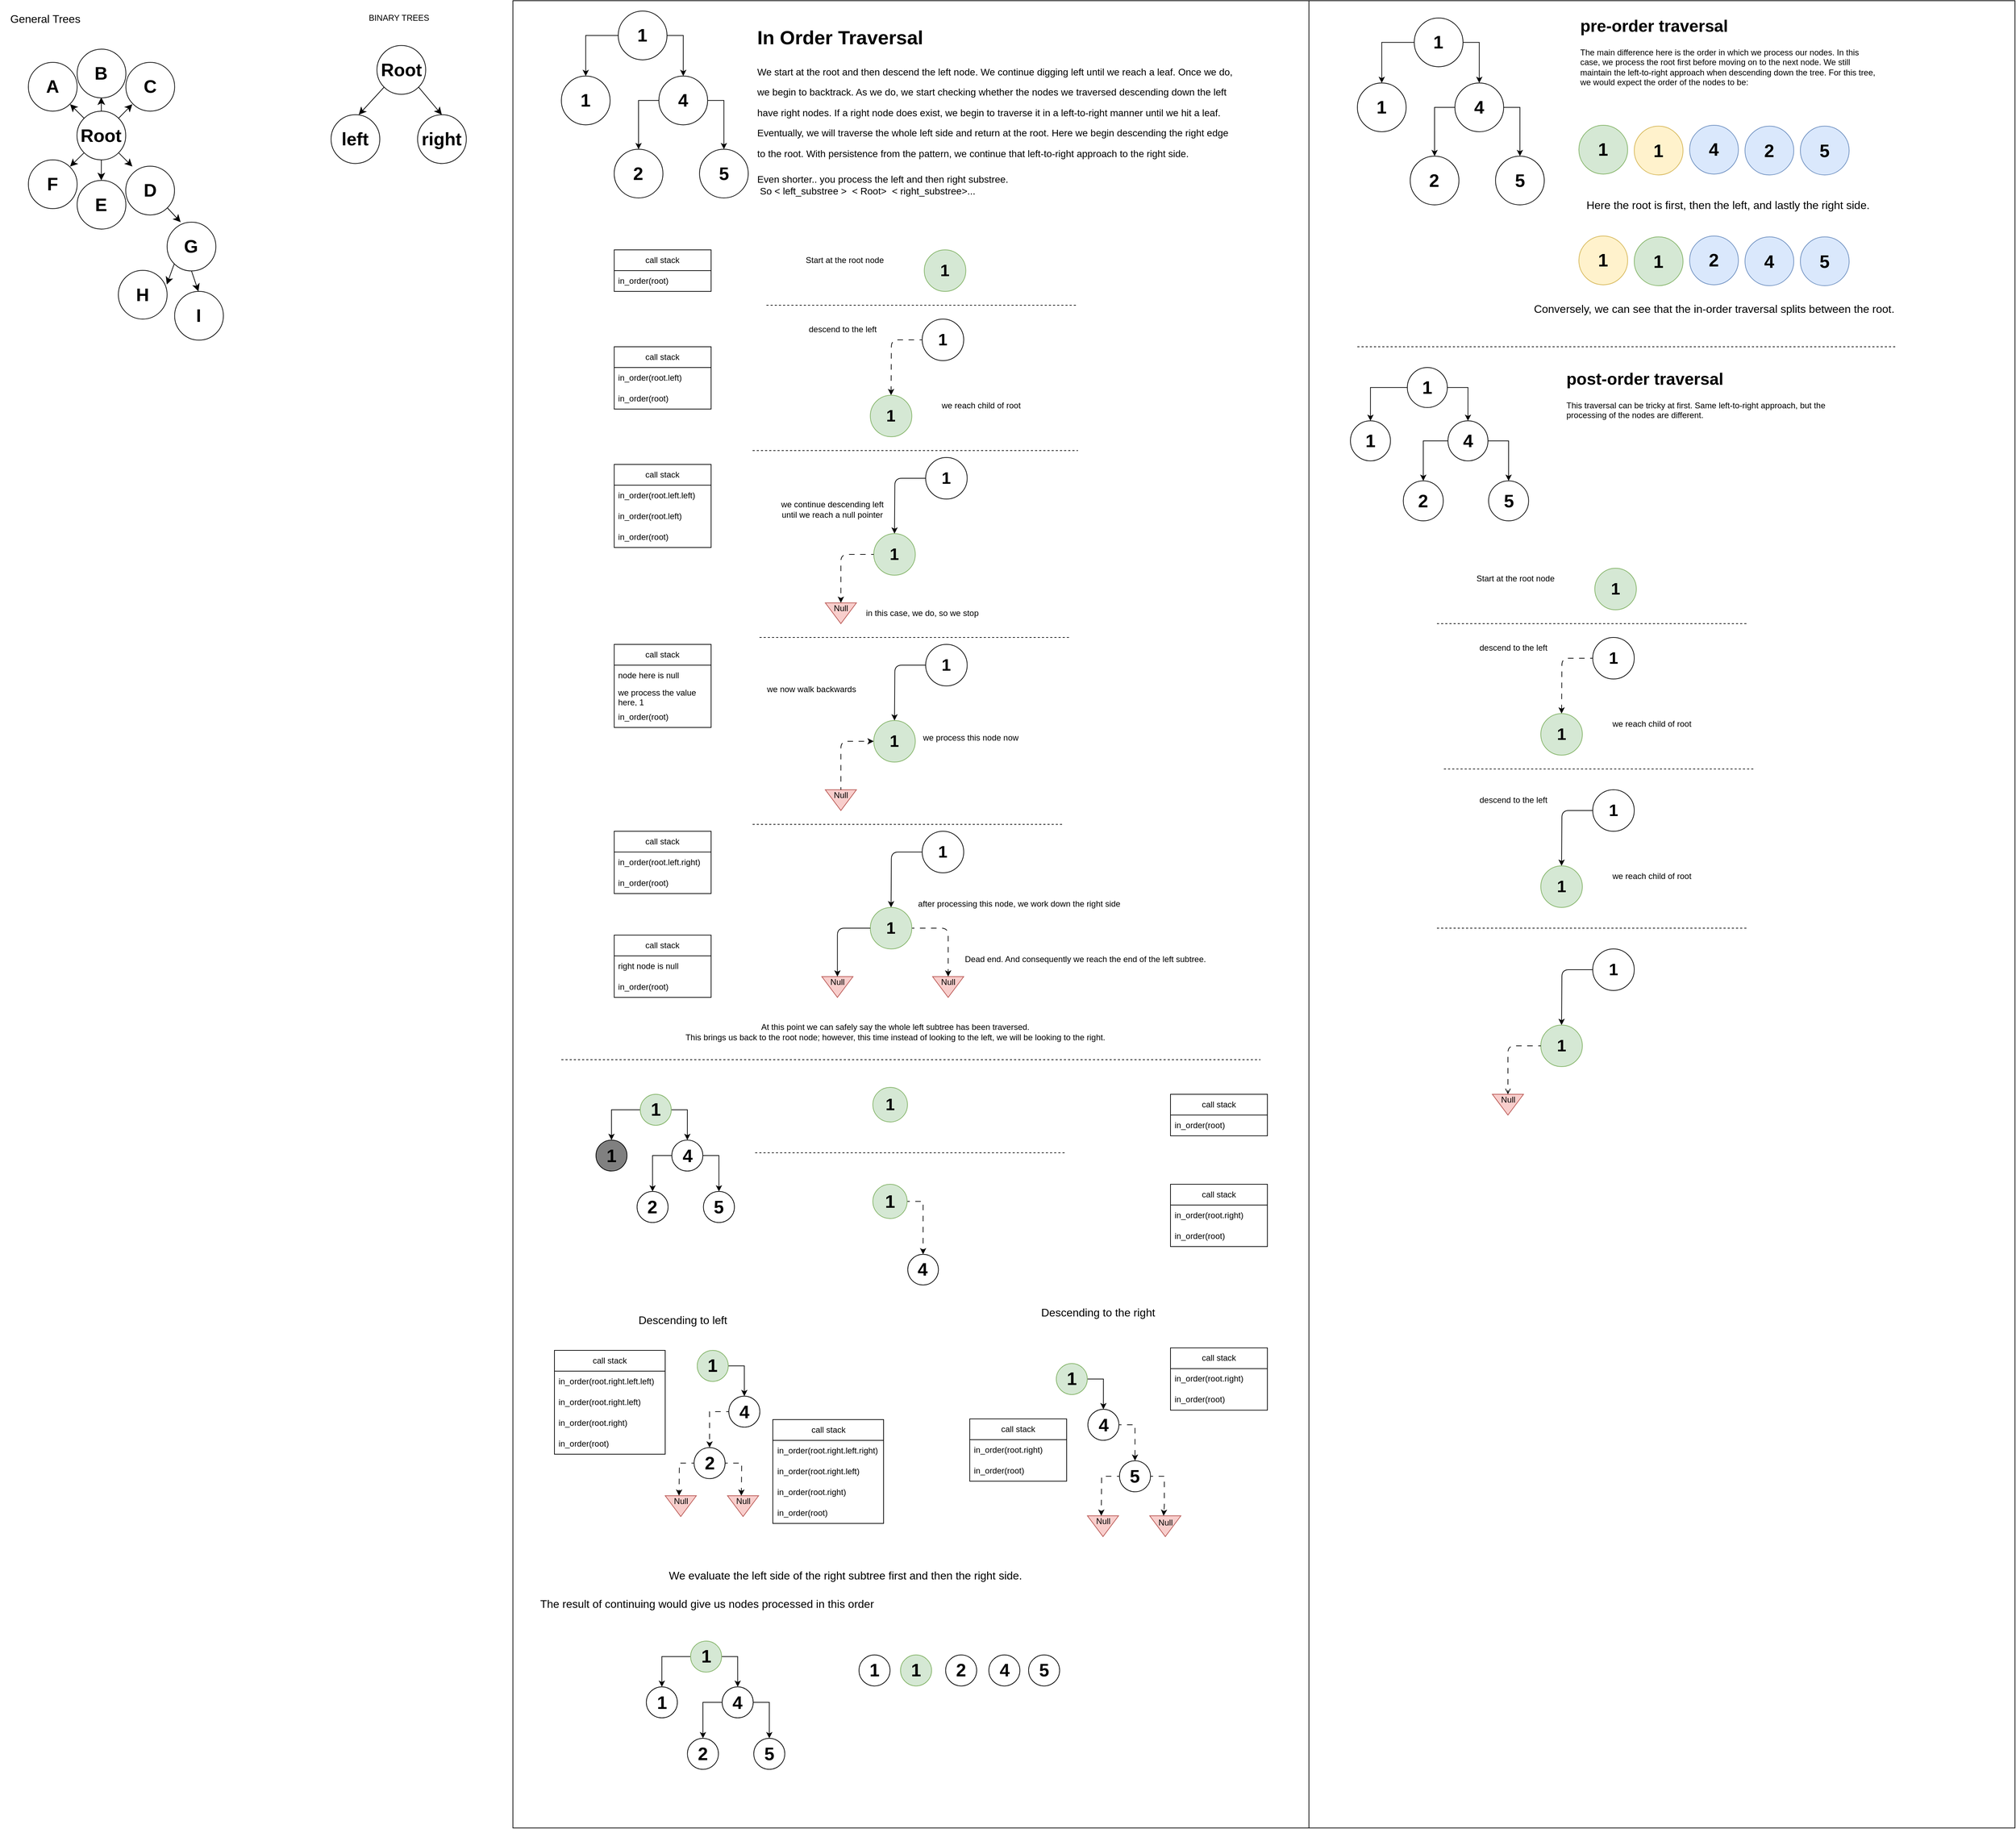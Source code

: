 <mxfile version="26.2.2">
  <diagram name="Page-1" id="28c0V_zp-TiMR2vPcXUR">
    <mxGraphModel dx="1900" dy="780" grid="1" gridSize="10" guides="1" tooltips="1" connect="1" arrows="1" fold="1" page="1" pageScale="1" pageWidth="850" pageHeight="1100" math="0" shadow="0">
      <root>
        <mxCell id="0" />
        <mxCell id="1" parent="0" />
        <mxCell id="PHoDI3Z7Dd6WKzNwkaG9-352" value="" style="rounded=0;whiteSpace=wrap;html=1;shadow=0;glass=0;movable=0;resizable=0;rotatable=0;deletable=0;editable=0;locked=1;connectable=0;" parent="1" vertex="1">
          <mxGeometry x="1070" y="20" width="1040" height="2640" as="geometry" />
        </mxCell>
        <mxCell id="PHoDI3Z7Dd6WKzNwkaG9-282" value="" style="rounded=0;whiteSpace=wrap;html=1;movable=0;resizable=0;rotatable=0;deletable=0;editable=0;locked=1;connectable=0;" parent="1" vertex="1">
          <mxGeometry x="-60" y="20" width="1150" height="2640" as="geometry" />
        </mxCell>
        <mxCell id="guaXYUS1TbYIzlUZuqkM-16" value="BINARY TREES" style="text;html=1;align=center;verticalAlign=middle;resizable=0;points=[];autosize=1;strokeColor=none;fillColor=none;" parent="1" vertex="1">
          <mxGeometry x="-280" y="30" width="110" height="30" as="geometry" />
        </mxCell>
        <mxCell id="guaXYUS1TbYIzlUZuqkM-41" value="" style="group;movable=1;resizable=1;rotatable=1;deletable=1;editable=1;locked=0;connectable=1;" parent="1" vertex="1" connectable="0">
          <mxGeometry x="349.3" y="380" width="245" height="60" as="geometry" />
        </mxCell>
        <mxCell id="guaXYUS1TbYIzlUZuqkM-29" value="Start at the root node" style="text;html=1;align=center;verticalAlign=middle;resizable=1;points=[];autosize=1;strokeColor=none;fillColor=none;movable=1;rotatable=1;deletable=1;editable=1;locked=0;connectable=1;" parent="guaXYUS1TbYIzlUZuqkM-41" vertex="1">
          <mxGeometry width="140" height="30" as="geometry" />
        </mxCell>
        <mxCell id="guaXYUS1TbYIzlUZuqkM-1" value="1" style="ellipse;whiteSpace=wrap;html=1;aspect=fixed;fillColor=#d5e8d4;strokeColor=#82b366;fontStyle=1;fontSize=24;movable=1;resizable=1;rotatable=1;deletable=1;editable=1;locked=0;connectable=1;" parent="guaXYUS1TbYIzlUZuqkM-41" vertex="1">
          <mxGeometry x="185" width="60" height="60" as="geometry" />
        </mxCell>
        <mxCell id="guaXYUS1TbYIzlUZuqkM-42" value="" style="group" parent="1" vertex="1" connectable="0">
          <mxGeometry x="356.3" y="480" width="330" height="170" as="geometry" />
        </mxCell>
        <mxCell id="guaXYUS1TbYIzlUZuqkM-35" value="descend to the left" style="text;html=1;align=center;verticalAlign=middle;resizable=0;points=[];autosize=1;strokeColor=none;fillColor=none;" parent="guaXYUS1TbYIzlUZuqkM-42" vertex="1">
          <mxGeometry width="120" height="30" as="geometry" />
        </mxCell>
        <mxCell id="guaXYUS1TbYIzlUZuqkM-36" style="edgeStyle=orthogonalEdgeStyle;rounded=1;orthogonalLoop=1;jettySize=auto;html=1;exitX=0;exitY=0.5;exitDx=0;exitDy=0;curved=0;flowAnimation=1;" parent="guaXYUS1TbYIzlUZuqkM-42" source="guaXYUS1TbYIzlUZuqkM-37" edge="1">
          <mxGeometry relative="1" as="geometry">
            <mxPoint x="130" y="110" as="targetPoint" />
          </mxGeometry>
        </mxCell>
        <mxCell id="guaXYUS1TbYIzlUZuqkM-37" value="1" style="ellipse;whiteSpace=wrap;html=1;aspect=fixed;fontStyle=1;fontSize=24;" parent="guaXYUS1TbYIzlUZuqkM-42" vertex="1">
          <mxGeometry x="175" width="60" height="60" as="geometry" />
        </mxCell>
        <mxCell id="guaXYUS1TbYIzlUZuqkM-38" value="1" style="ellipse;whiteSpace=wrap;html=1;aspect=fixed;fillColor=#d5e8d4;strokeColor=#82b366;fontStyle=1;fontSize=24;" parent="guaXYUS1TbYIzlUZuqkM-42" vertex="1">
          <mxGeometry x="100" y="110" width="60" height="60" as="geometry" />
        </mxCell>
        <mxCell id="guaXYUS1TbYIzlUZuqkM-39" value="we reach child of root" style="text;html=1;align=center;verticalAlign=middle;resizable=0;points=[];autosize=1;strokeColor=none;fillColor=none;" parent="guaXYUS1TbYIzlUZuqkM-42" vertex="1">
          <mxGeometry x="190" y="110" width="140" height="30" as="geometry" />
        </mxCell>
        <mxCell id="guaXYUS1TbYIzlUZuqkM-65" value="" style="group" parent="1" vertex="1" connectable="0">
          <mxGeometry x="316.3" y="680" width="310" height="240" as="geometry" />
        </mxCell>
        <mxCell id="guaXYUS1TbYIzlUZuqkM-44" value="we continue descending left &lt;br&gt;until we reach a null pointer" style="text;html=1;align=center;verticalAlign=middle;resizable=0;points=[];autosize=1;strokeColor=none;fillColor=none;" parent="guaXYUS1TbYIzlUZuqkM-65" vertex="1">
          <mxGeometry y="55" width="170" height="40" as="geometry" />
        </mxCell>
        <mxCell id="guaXYUS1TbYIzlUZuqkM-45" style="edgeStyle=orthogonalEdgeStyle;rounded=1;orthogonalLoop=1;jettySize=auto;html=1;exitX=0;exitY=0.5;exitDx=0;exitDy=0;curved=0;flowAnimation=0;" parent="guaXYUS1TbYIzlUZuqkM-65" source="guaXYUS1TbYIzlUZuqkM-46" edge="1">
          <mxGeometry relative="1" as="geometry">
            <mxPoint x="175" y="110" as="targetPoint" />
          </mxGeometry>
        </mxCell>
        <mxCell id="guaXYUS1TbYIzlUZuqkM-46" value="1" style="ellipse;whiteSpace=wrap;html=1;aspect=fixed;fontStyle=1;fontSize=24;" parent="guaXYUS1TbYIzlUZuqkM-65" vertex="1">
          <mxGeometry x="220" width="60" height="60" as="geometry" />
        </mxCell>
        <mxCell id="guaXYUS1TbYIzlUZuqkM-47" value="1" style="ellipse;whiteSpace=wrap;html=1;aspect=fixed;fillColor=#d5e8d4;strokeColor=#82b366;fontStyle=1;fontSize=24;" parent="guaXYUS1TbYIzlUZuqkM-65" vertex="1">
          <mxGeometry x="145" y="110" width="60" height="60" as="geometry" />
        </mxCell>
        <mxCell id="guaXYUS1TbYIzlUZuqkM-52" value="" style="edgeStyle=orthogonalEdgeStyle;rounded=1;orthogonalLoop=1;jettySize=auto;html=1;exitX=0;exitY=0.5;exitDx=0;exitDy=0;flowAnimation=1;curved=0;entryX=0;entryY=0.5;entryDx=0;entryDy=0;" parent="guaXYUS1TbYIzlUZuqkM-65" source="guaXYUS1TbYIzlUZuqkM-47" target="guaXYUS1TbYIzlUZuqkM-59" edge="1">
          <mxGeometry relative="1" as="geometry">
            <mxPoint x="90" y="200" as="targetPoint" />
            <mxPoint x="145" y="140" as="sourcePoint" />
          </mxGeometry>
        </mxCell>
        <mxCell id="guaXYUS1TbYIzlUZuqkM-62" value="" style="group" parent="guaXYUS1TbYIzlUZuqkM-65" vertex="1" connectable="0">
          <mxGeometry x="75" y="210" width="45" height="30" as="geometry" />
        </mxCell>
        <mxCell id="guaXYUS1TbYIzlUZuqkM-59" value="" style="triangle;whiteSpace=wrap;html=1;rotation=90;fillColor=#f8cecc;strokeColor=#b85450;" parent="guaXYUS1TbYIzlUZuqkM-62" vertex="1">
          <mxGeometry x="7.5" y="-7.5" width="30" height="45" as="geometry" />
        </mxCell>
        <mxCell id="guaXYUS1TbYIzlUZuqkM-61" value="Null" style="text;html=1;align=center;verticalAlign=middle;whiteSpace=wrap;rounded=0;" parent="guaXYUS1TbYIzlUZuqkM-62" vertex="1">
          <mxGeometry x="7.5" width="30" height="15" as="geometry" />
        </mxCell>
        <mxCell id="guaXYUS1TbYIzlUZuqkM-63" value="in this case, we do, so we stop" style="text;html=1;align=center;verticalAlign=middle;resizable=0;points=[];autosize=1;strokeColor=none;fillColor=none;" parent="guaXYUS1TbYIzlUZuqkM-65" vertex="1">
          <mxGeometry x="120" y="210" width="190" height="30" as="geometry" />
        </mxCell>
        <mxCell id="PHoDI3Z7Dd6WKzNwkaG9-5" value="call stack" style="swimlane;fontStyle=0;childLayout=stackLayout;horizontal=1;startSize=30;horizontalStack=0;resizeParent=1;resizeParentMax=0;resizeLast=0;collapsible=1;marginBottom=0;whiteSpace=wrap;html=1;" parent="1" vertex="1">
          <mxGeometry x="86.3" y="380" width="140" height="60" as="geometry" />
        </mxCell>
        <mxCell id="PHoDI3Z7Dd6WKzNwkaG9-8" value="in_order(root)" style="text;strokeColor=none;fillColor=none;align=left;verticalAlign=middle;spacingLeft=4;spacingRight=4;overflow=hidden;points=[[0,0.5],[1,0.5]];portConstraint=eastwest;rotatable=0;whiteSpace=wrap;html=1;" parent="PHoDI3Z7Dd6WKzNwkaG9-5" vertex="1">
          <mxGeometry y="30" width="140" height="30" as="geometry" />
        </mxCell>
        <mxCell id="PHoDI3Z7Dd6WKzNwkaG9-9" value="" style="endArrow=none;dashed=1;html=1;rounded=0;" parent="1" edge="1">
          <mxGeometry width="50" height="50" relative="1" as="geometry">
            <mxPoint x="306.3" y="460" as="sourcePoint" />
            <mxPoint x="756.3" y="460" as="targetPoint" />
          </mxGeometry>
        </mxCell>
        <mxCell id="PHoDI3Z7Dd6WKzNwkaG9-10" value="" style="endArrow=none;dashed=1;html=1;rounded=0;" parent="1" edge="1">
          <mxGeometry width="50" height="50" relative="1" as="geometry">
            <mxPoint x="286.3" y="670" as="sourcePoint" />
            <mxPoint x="756.3" y="670" as="targetPoint" />
          </mxGeometry>
        </mxCell>
        <mxCell id="PHoDI3Z7Dd6WKzNwkaG9-11" value="" style="endArrow=none;dashed=1;html=1;rounded=0;" parent="1" edge="1">
          <mxGeometry width="50" height="50" relative="1" as="geometry">
            <mxPoint x="296.3" y="940" as="sourcePoint" />
            <mxPoint x="746.3" y="940" as="targetPoint" />
          </mxGeometry>
        </mxCell>
        <mxCell id="PHoDI3Z7Dd6WKzNwkaG9-30" value="" style="group" parent="1" vertex="1" connectable="0">
          <mxGeometry x="246.3" y="950" width="435" height="240" as="geometry" />
        </mxCell>
        <mxCell id="guaXYUS1TbYIzlUZuqkM-69" value="1" style="ellipse;whiteSpace=wrap;html=1;aspect=fixed;fontStyle=1;fontSize=24;" parent="PHoDI3Z7Dd6WKzNwkaG9-30" vertex="1">
          <mxGeometry x="290" width="60" height="60" as="geometry" />
        </mxCell>
        <mxCell id="PHoDI3Z7Dd6WKzNwkaG9-20" value="" style="group" parent="PHoDI3Z7Dd6WKzNwkaG9-30" vertex="1" connectable="0">
          <mxGeometry y="50" width="435" height="190" as="geometry" />
        </mxCell>
        <mxCell id="guaXYUS1TbYIzlUZuqkM-76" value="we now walk backwards" style="text;html=1;align=center;verticalAlign=middle;resizable=0;points=[];autosize=1;strokeColor=none;fillColor=none;" parent="PHoDI3Z7Dd6WKzNwkaG9-20" vertex="1">
          <mxGeometry x="50" width="150" height="30" as="geometry" />
        </mxCell>
        <mxCell id="PHoDI3Z7Dd6WKzNwkaG9-13" value="we process this node now" style="text;html=1;align=center;verticalAlign=middle;resizable=0;points=[];autosize=1;strokeColor=none;fillColor=none;" parent="PHoDI3Z7Dd6WKzNwkaG9-20" vertex="1">
          <mxGeometry x="275" y="70" width="160" height="30" as="geometry" />
        </mxCell>
        <mxCell id="guaXYUS1TbYIzlUZuqkM-68" style="edgeStyle=orthogonalEdgeStyle;rounded=1;orthogonalLoop=1;jettySize=auto;html=1;exitX=0;exitY=0.5;exitDx=0;exitDy=0;curved=0;flowAnimation=0;" parent="PHoDI3Z7Dd6WKzNwkaG9-20" source="guaXYUS1TbYIzlUZuqkM-69" edge="1">
          <mxGeometry relative="1" as="geometry">
            <mxPoint x="245" y="60" as="targetPoint" />
          </mxGeometry>
        </mxCell>
        <mxCell id="guaXYUS1TbYIzlUZuqkM-70" value="1" style="ellipse;whiteSpace=wrap;html=1;aspect=fixed;fontStyle=1;fontSize=24;fillColor=#d5e8d4;strokeColor=#82b366;" parent="PHoDI3Z7Dd6WKzNwkaG9-20" vertex="1">
          <mxGeometry x="215" y="60" width="60" height="60" as="geometry" />
        </mxCell>
        <mxCell id="guaXYUS1TbYIzlUZuqkM-72" value="" style="group" parent="PHoDI3Z7Dd6WKzNwkaG9-20" vertex="1" connectable="0">
          <mxGeometry x="145" y="160" width="45" height="30" as="geometry" />
        </mxCell>
        <mxCell id="guaXYUS1TbYIzlUZuqkM-73" value="" style="triangle;whiteSpace=wrap;html=1;rotation=90;fillColor=#f8cecc;strokeColor=#b85450;" parent="guaXYUS1TbYIzlUZuqkM-72" vertex="1">
          <mxGeometry x="7.5" y="-7.5" width="30" height="45" as="geometry" />
        </mxCell>
        <mxCell id="guaXYUS1TbYIzlUZuqkM-74" value="Null" style="text;html=1;align=center;verticalAlign=middle;whiteSpace=wrap;rounded=0;" parent="guaXYUS1TbYIzlUZuqkM-72" vertex="1">
          <mxGeometry x="7.5" width="30" height="15" as="geometry" />
        </mxCell>
        <mxCell id="PHoDI3Z7Dd6WKzNwkaG9-15" style="edgeStyle=orthogonalEdgeStyle;rounded=1;orthogonalLoop=1;jettySize=auto;html=1;exitX=0.5;exitY=0;exitDx=0;exitDy=0;entryX=0;entryY=0.5;entryDx=0;entryDy=0;curved=0;flowAnimation=1;" parent="PHoDI3Z7Dd6WKzNwkaG9-20" source="guaXYUS1TbYIzlUZuqkM-74" target="guaXYUS1TbYIzlUZuqkM-70" edge="1">
          <mxGeometry relative="1" as="geometry" />
        </mxCell>
        <mxCell id="PHoDI3Z7Dd6WKzNwkaG9-47" value="" style="group" parent="1" vertex="1" connectable="0">
          <mxGeometry x="386.3" y="1220" width="560" height="243" as="geometry" />
        </mxCell>
        <mxCell id="PHoDI3Z7Dd6WKzNwkaG9-32" value="1" style="ellipse;whiteSpace=wrap;html=1;aspect=fixed;fontStyle=1;fontSize=24;" parent="PHoDI3Z7Dd6WKzNwkaG9-47" vertex="1">
          <mxGeometry x="145" width="60" height="60" as="geometry" />
        </mxCell>
        <mxCell id="PHoDI3Z7Dd6WKzNwkaG9-35" value="after processing this node, we work down the right side" style="text;html=1;align=center;verticalAlign=middle;resizable=0;points=[];autosize=1;strokeColor=none;fillColor=none;" parent="PHoDI3Z7Dd6WKzNwkaG9-47" vertex="1">
          <mxGeometry x="125" y="90" width="320" height="30" as="geometry" />
        </mxCell>
        <mxCell id="PHoDI3Z7Dd6WKzNwkaG9-36" style="edgeStyle=orthogonalEdgeStyle;rounded=1;orthogonalLoop=1;jettySize=auto;html=1;exitX=0;exitY=0.5;exitDx=0;exitDy=0;curved=0;flowAnimation=0;" parent="PHoDI3Z7Dd6WKzNwkaG9-47" source="PHoDI3Z7Dd6WKzNwkaG9-32" edge="1">
          <mxGeometry relative="1" as="geometry">
            <mxPoint x="100" y="110" as="targetPoint" />
          </mxGeometry>
        </mxCell>
        <mxCell id="PHoDI3Z7Dd6WKzNwkaG9-42" style="edgeStyle=orthogonalEdgeStyle;rounded=1;orthogonalLoop=1;jettySize=auto;html=1;exitX=1;exitY=0.5;exitDx=0;exitDy=0;curved=0;entryX=0.5;entryY=0;entryDx=0;entryDy=0;flowAnimation=1;" parent="PHoDI3Z7Dd6WKzNwkaG9-47" source="PHoDI3Z7Dd6WKzNwkaG9-37" target="PHoDI3Z7Dd6WKzNwkaG9-45" edge="1">
          <mxGeometry relative="1" as="geometry">
            <mxPoint x="185" y="210" as="targetPoint" />
          </mxGeometry>
        </mxCell>
        <mxCell id="PHoDI3Z7Dd6WKzNwkaG9-37" value="1" style="ellipse;whiteSpace=wrap;html=1;aspect=fixed;fontStyle=1;fontSize=24;fillColor=#d5e8d4;strokeColor=#82b366;" parent="PHoDI3Z7Dd6WKzNwkaG9-47" vertex="1">
          <mxGeometry x="70" y="110" width="60" height="60" as="geometry" />
        </mxCell>
        <mxCell id="PHoDI3Z7Dd6WKzNwkaG9-38" value="" style="group" parent="PHoDI3Z7Dd6WKzNwkaG9-47" vertex="1" connectable="0">
          <mxGeometry y="210" width="45" height="30" as="geometry" />
        </mxCell>
        <mxCell id="PHoDI3Z7Dd6WKzNwkaG9-39" value="" style="triangle;whiteSpace=wrap;html=1;rotation=90;fillColor=#f8cecc;strokeColor=#b85450;" parent="PHoDI3Z7Dd6WKzNwkaG9-38" vertex="1">
          <mxGeometry x="7.5" y="-7.5" width="30" height="45" as="geometry" />
        </mxCell>
        <mxCell id="PHoDI3Z7Dd6WKzNwkaG9-40" value="Null" style="text;html=1;align=center;verticalAlign=middle;whiteSpace=wrap;rounded=0;" parent="PHoDI3Z7Dd6WKzNwkaG9-38" vertex="1">
          <mxGeometry x="7.5" width="30" height="15" as="geometry" />
        </mxCell>
        <mxCell id="PHoDI3Z7Dd6WKzNwkaG9-41" style="edgeStyle=orthogonalEdgeStyle;rounded=1;orthogonalLoop=1;jettySize=auto;html=1;exitX=0.5;exitY=0;exitDx=0;exitDy=0;entryX=0;entryY=0.5;entryDx=0;entryDy=0;curved=0;flowAnimation=0;endArrow=none;startFill=1;startArrow=classic;" parent="PHoDI3Z7Dd6WKzNwkaG9-47" source="PHoDI3Z7Dd6WKzNwkaG9-40" target="PHoDI3Z7Dd6WKzNwkaG9-37" edge="1">
          <mxGeometry relative="1" as="geometry" />
        </mxCell>
        <mxCell id="PHoDI3Z7Dd6WKzNwkaG9-43" value="" style="group" parent="PHoDI3Z7Dd6WKzNwkaG9-47" vertex="1" connectable="0">
          <mxGeometry x="160" y="210" width="45" height="30" as="geometry" />
        </mxCell>
        <mxCell id="PHoDI3Z7Dd6WKzNwkaG9-44" value="" style="triangle;whiteSpace=wrap;html=1;rotation=90;fillColor=#f8cecc;strokeColor=#b85450;" parent="PHoDI3Z7Dd6WKzNwkaG9-43" vertex="1">
          <mxGeometry x="7.5" y="-7.5" width="30" height="45" as="geometry" />
        </mxCell>
        <mxCell id="PHoDI3Z7Dd6WKzNwkaG9-45" value="Null" style="text;html=1;align=center;verticalAlign=middle;whiteSpace=wrap;rounded=0;" parent="PHoDI3Z7Dd6WKzNwkaG9-43" vertex="1">
          <mxGeometry x="7.5" width="30" height="15" as="geometry" />
        </mxCell>
        <mxCell id="PHoDI3Z7Dd6WKzNwkaG9-46" value="&lt;div align=&quot;left&quot;&gt;Dead end. And consequently we reach the end of the left subtree.&lt;/div&gt;" style="text;html=1;align=left;verticalAlign=middle;resizable=0;points=[];autosize=1;strokeColor=none;fillColor=none;" parent="PHoDI3Z7Dd6WKzNwkaG9-47" vertex="1">
          <mxGeometry x="205" y="170" width="370" height="30" as="geometry" />
        </mxCell>
        <mxCell id="PHoDI3Z7Dd6WKzNwkaG9-48" value="&lt;h1&gt;pre-order traversal&lt;/h1&gt;&lt;div&gt;The main difference here is the order in which we process our nodes. In this case, we process the root first before moving on to the next node. We still maintain the left-to-right approach when descending down the tree. For this tree, we would expect the order of the nodes to be:&lt;/div&gt;&lt;div&gt;&lt;br&gt;&lt;/div&gt;&lt;div&gt;&lt;br&gt;&lt;/div&gt;&lt;div&gt;&lt;br&gt;&lt;/div&gt;&lt;div&gt;&lt;br&gt;&lt;/div&gt;&lt;div&gt;&lt;br&gt;&lt;/div&gt;&lt;div&gt;&lt;br&gt;&lt;/div&gt;&lt;div&gt;&lt;br&gt;&lt;/div&gt;&lt;div&gt;&lt;br&gt;&lt;/div&gt;" style="text;whiteSpace=wrap;html=1;" parent="1" vertex="1">
          <mxGeometry x="1480" y="20" width="430" height="160" as="geometry" />
        </mxCell>
        <mxCell id="PHoDI3Z7Dd6WKzNwkaG9-50" value="call stack" style="swimlane;fontStyle=0;childLayout=stackLayout;horizontal=1;startSize=30;horizontalStack=0;resizeParent=1;resizeParentMax=0;resizeLast=0;collapsible=1;marginBottom=0;whiteSpace=wrap;html=1;" parent="1" vertex="1">
          <mxGeometry x="86.3" y="520" width="140" height="90" as="geometry" />
        </mxCell>
        <mxCell id="PHoDI3Z7Dd6WKzNwkaG9-52" value="in_order(root.left)" style="text;strokeColor=none;fillColor=none;align=left;verticalAlign=middle;spacingLeft=4;spacingRight=4;overflow=hidden;points=[[0,0.5],[1,0.5]];portConstraint=eastwest;rotatable=0;whiteSpace=wrap;html=1;" parent="PHoDI3Z7Dd6WKzNwkaG9-50" vertex="1">
          <mxGeometry y="30" width="140" height="30" as="geometry" />
        </mxCell>
        <mxCell id="PHoDI3Z7Dd6WKzNwkaG9-53" value="in_order(root)" style="text;strokeColor=none;fillColor=none;align=left;verticalAlign=middle;spacingLeft=4;spacingRight=4;overflow=hidden;points=[[0,0.5],[1,0.5]];portConstraint=eastwest;rotatable=0;whiteSpace=wrap;html=1;" parent="PHoDI3Z7Dd6WKzNwkaG9-50" vertex="1">
          <mxGeometry y="60" width="140" height="30" as="geometry" />
        </mxCell>
        <mxCell id="PHoDI3Z7Dd6WKzNwkaG9-54" value="call stack" style="swimlane;fontStyle=0;childLayout=stackLayout;horizontal=1;startSize=30;horizontalStack=0;resizeParent=1;resizeParentMax=0;resizeLast=0;collapsible=1;marginBottom=0;whiteSpace=wrap;html=1;" parent="1" vertex="1">
          <mxGeometry x="86.3" y="690" width="140" height="120" as="geometry" />
        </mxCell>
        <mxCell id="PHoDI3Z7Dd6WKzNwkaG9-55" value="in_order(root.left.left)" style="text;strokeColor=none;fillColor=none;align=left;verticalAlign=middle;spacingLeft=4;spacingRight=4;overflow=hidden;points=[[0,0.5],[1,0.5]];portConstraint=eastwest;rotatable=0;whiteSpace=wrap;html=1;" parent="PHoDI3Z7Dd6WKzNwkaG9-54" vertex="1">
          <mxGeometry y="30" width="140" height="30" as="geometry" />
        </mxCell>
        <mxCell id="PHoDI3Z7Dd6WKzNwkaG9-56" value="in_order(root.left)" style="text;strokeColor=none;fillColor=none;align=left;verticalAlign=middle;spacingLeft=4;spacingRight=4;overflow=hidden;points=[[0,0.5],[1,0.5]];portConstraint=eastwest;rotatable=0;whiteSpace=wrap;html=1;" parent="PHoDI3Z7Dd6WKzNwkaG9-54" vertex="1">
          <mxGeometry y="60" width="140" height="30" as="geometry" />
        </mxCell>
        <mxCell id="PHoDI3Z7Dd6WKzNwkaG9-57" value="in_order(root)" style="text;strokeColor=none;fillColor=none;align=left;verticalAlign=middle;spacingLeft=4;spacingRight=4;overflow=hidden;points=[[0,0.5],[1,0.5]];portConstraint=eastwest;rotatable=0;whiteSpace=wrap;html=1;" parent="PHoDI3Z7Dd6WKzNwkaG9-54" vertex="1">
          <mxGeometry y="90" width="140" height="30" as="geometry" />
        </mxCell>
        <mxCell id="PHoDI3Z7Dd6WKzNwkaG9-61" value="call stack" style="swimlane;fontStyle=0;childLayout=stackLayout;horizontal=1;startSize=30;horizontalStack=0;resizeParent=1;resizeParentMax=0;resizeLast=0;collapsible=1;marginBottom=0;whiteSpace=wrap;html=1;" parent="1" vertex="1">
          <mxGeometry x="86.3" y="950" width="140" height="120" as="geometry" />
        </mxCell>
        <mxCell id="PHoDI3Z7Dd6WKzNwkaG9-62" value="node here is null" style="text;strokeColor=none;fillColor=none;align=left;verticalAlign=middle;spacingLeft=4;spacingRight=4;overflow=hidden;points=[[0,0.5],[1,0.5]];portConstraint=eastwest;rotatable=0;whiteSpace=wrap;html=1;" parent="PHoDI3Z7Dd6WKzNwkaG9-61" vertex="1">
          <mxGeometry y="30" width="140" height="30" as="geometry" />
        </mxCell>
        <UserObject label="we process the value here, 1" link="in_order(root.left)" id="PHoDI3Z7Dd6WKzNwkaG9-63">
          <mxCell style="text;strokeColor=none;fillColor=none;align=left;verticalAlign=middle;spacingLeft=4;spacingRight=4;overflow=hidden;points=[[0,0.5],[1,0.5]];portConstraint=eastwest;rotatable=0;whiteSpace=wrap;html=1;" parent="PHoDI3Z7Dd6WKzNwkaG9-61" vertex="1">
            <mxGeometry y="60" width="140" height="30" as="geometry" />
          </mxCell>
        </UserObject>
        <mxCell id="PHoDI3Z7Dd6WKzNwkaG9-64" value="in_order(root)" style="text;strokeColor=none;fillColor=none;align=left;verticalAlign=middle;spacingLeft=4;spacingRight=4;overflow=hidden;points=[[0,0.5],[1,0.5]];portConstraint=eastwest;rotatable=0;whiteSpace=wrap;html=1;" parent="PHoDI3Z7Dd6WKzNwkaG9-61" vertex="1">
          <mxGeometry y="90" width="140" height="30" as="geometry" />
        </mxCell>
        <mxCell id="PHoDI3Z7Dd6WKzNwkaG9-65" value="call stack" style="swimlane;fontStyle=0;childLayout=stackLayout;horizontal=1;startSize=30;horizontalStack=0;resizeParent=1;resizeParentMax=0;resizeLast=0;collapsible=1;marginBottom=0;whiteSpace=wrap;html=1;" parent="1" vertex="1">
          <mxGeometry x="86.3" y="1220" width="140" height="90" as="geometry">
            <mxRectangle x="40" y="1290" width="90" height="30" as="alternateBounds" />
          </mxGeometry>
        </mxCell>
        <mxCell id="PHoDI3Z7Dd6WKzNwkaG9-68" value="in_order(root.left.right)" style="text;strokeColor=none;fillColor=none;align=left;verticalAlign=middle;spacingLeft=4;spacingRight=4;overflow=hidden;points=[[0,0.5],[1,0.5]];portConstraint=eastwest;rotatable=0;whiteSpace=wrap;html=1;" parent="PHoDI3Z7Dd6WKzNwkaG9-65" vertex="1">
          <mxGeometry y="30" width="140" height="30" as="geometry" />
        </mxCell>
        <mxCell id="PHoDI3Z7Dd6WKzNwkaG9-69" value="in_order(root)" style="text;strokeColor=none;fillColor=none;align=left;verticalAlign=middle;spacingLeft=4;spacingRight=4;overflow=hidden;points=[[0,0.5],[1,0.5]];portConstraint=eastwest;rotatable=0;whiteSpace=wrap;html=1;" parent="PHoDI3Z7Dd6WKzNwkaG9-65" vertex="1">
          <mxGeometry y="60" width="140" height="30" as="geometry" />
        </mxCell>
        <mxCell id="PHoDI3Z7Dd6WKzNwkaG9-75" value="" style="endArrow=none;dashed=1;html=1;rounded=0;" parent="1" edge="1">
          <mxGeometry width="50" height="50" relative="1" as="geometry">
            <mxPoint x="286.3" y="1210" as="sourcePoint" />
            <mxPoint x="736.3" y="1210" as="targetPoint" />
          </mxGeometry>
        </mxCell>
        <mxCell id="PHoDI3Z7Dd6WKzNwkaG9-88" value="At this point we can safely say the whole left subtree has been traversed.&lt;br&gt;This brings us back to the root node; however, this time instead of looking to the left, we will be looking to the right." style="text;html=1;align=center;verticalAlign=middle;resizable=0;points=[];autosize=1;strokeColor=none;fillColor=none;" parent="1" vertex="1">
          <mxGeometry x="177.43" y="1490" width="630" height="40" as="geometry" />
        </mxCell>
        <mxCell id="PHoDI3Z7Dd6WKzNwkaG9-90" value="call stack" style="swimlane;fontStyle=0;childLayout=stackLayout;horizontal=1;startSize=30;horizontalStack=0;resizeParent=1;resizeParentMax=0;resizeLast=0;collapsible=1;marginBottom=0;whiteSpace=wrap;html=1;" parent="1" vertex="1">
          <mxGeometry x="86.3" y="1370" width="140" height="90" as="geometry">
            <mxRectangle x="40" y="1290" width="90" height="30" as="alternateBounds" />
          </mxGeometry>
        </mxCell>
        <mxCell id="PHoDI3Z7Dd6WKzNwkaG9-91" value="right node is null" style="text;strokeColor=none;fillColor=none;align=left;verticalAlign=middle;spacingLeft=4;spacingRight=4;overflow=hidden;points=[[0,0.5],[1,0.5]];portConstraint=eastwest;rotatable=0;whiteSpace=wrap;html=1;" parent="PHoDI3Z7Dd6WKzNwkaG9-90" vertex="1">
          <mxGeometry y="30" width="140" height="30" as="geometry" />
        </mxCell>
        <mxCell id="PHoDI3Z7Dd6WKzNwkaG9-92" value="in_order(root)" style="text;strokeColor=none;fillColor=none;align=left;verticalAlign=middle;spacingLeft=4;spacingRight=4;overflow=hidden;points=[[0,0.5],[1,0.5]];portConstraint=eastwest;rotatable=0;whiteSpace=wrap;html=1;" parent="PHoDI3Z7Dd6WKzNwkaG9-90" vertex="1">
          <mxGeometry y="60" width="140" height="30" as="geometry" />
        </mxCell>
        <mxCell id="PHoDI3Z7Dd6WKzNwkaG9-181" value="" style="endArrow=none;dashed=1;html=1;rounded=0;" parent="1" edge="1">
          <mxGeometry width="50" height="50" relative="1" as="geometry">
            <mxPoint x="10" y="1550" as="sourcePoint" />
            <mxPoint x="1020" y="1550" as="targetPoint" />
          </mxGeometry>
        </mxCell>
        <mxCell id="PHoDI3Z7Dd6WKzNwkaG9-182" value="The result of continuing would give us nodes processed in this order" style="text;html=1;align=center;verticalAlign=middle;resizable=0;points=[];autosize=1;strokeColor=none;fillColor=none;fontSize=16;" parent="1" vertex="1">
          <mxGeometry x="-35" y="2321" width="510" height="30" as="geometry" />
        </mxCell>
        <mxCell id="PHoDI3Z7Dd6WKzNwkaG9-200" value="" style="group" parent="1" vertex="1" connectable="0">
          <mxGeometry x="1160" y="45" width="270" height="270" as="geometry" />
        </mxCell>
        <mxCell id="PHoDI3Z7Dd6WKzNwkaG9-201" style="edgeStyle=orthogonalEdgeStyle;rounded=0;orthogonalLoop=1;jettySize=auto;html=1;exitX=1;exitY=0.5;exitDx=0;exitDy=0;entryX=0.5;entryY=0;entryDx=0;entryDy=0;" parent="PHoDI3Z7Dd6WKzNwkaG9-200" source="PHoDI3Z7Dd6WKzNwkaG9-203" target="PHoDI3Z7Dd6WKzNwkaG9-206" edge="1">
          <mxGeometry relative="1" as="geometry" />
        </mxCell>
        <mxCell id="PHoDI3Z7Dd6WKzNwkaG9-202" style="edgeStyle=orthogonalEdgeStyle;rounded=0;orthogonalLoop=1;jettySize=auto;html=1;exitX=0;exitY=0.5;exitDx=0;exitDy=0;entryX=0.5;entryY=0;entryDx=0;entryDy=0;" parent="PHoDI3Z7Dd6WKzNwkaG9-200" source="PHoDI3Z7Dd6WKzNwkaG9-203" target="PHoDI3Z7Dd6WKzNwkaG9-207" edge="1">
          <mxGeometry relative="1" as="geometry" />
        </mxCell>
        <mxCell id="PHoDI3Z7Dd6WKzNwkaG9-203" value="1" style="ellipse;whiteSpace=wrap;html=1;aspect=fixed;fontSize=26;fontStyle=1" parent="PHoDI3Z7Dd6WKzNwkaG9-200" vertex="1">
          <mxGeometry x="82.174" width="70.435" height="70.435" as="geometry" />
        </mxCell>
        <mxCell id="PHoDI3Z7Dd6WKzNwkaG9-204" style="edgeStyle=orthogonalEdgeStyle;rounded=0;orthogonalLoop=1;jettySize=auto;html=1;exitX=1;exitY=0.5;exitDx=0;exitDy=0;entryX=0.5;entryY=0;entryDx=0;entryDy=0;" parent="PHoDI3Z7Dd6WKzNwkaG9-200" source="PHoDI3Z7Dd6WKzNwkaG9-206" target="PHoDI3Z7Dd6WKzNwkaG9-208" edge="1">
          <mxGeometry relative="1" as="geometry" />
        </mxCell>
        <mxCell id="PHoDI3Z7Dd6WKzNwkaG9-205" style="edgeStyle=orthogonalEdgeStyle;rounded=0;orthogonalLoop=1;jettySize=auto;html=1;exitX=0;exitY=0.5;exitDx=0;exitDy=0;" parent="PHoDI3Z7Dd6WKzNwkaG9-200" source="PHoDI3Z7Dd6WKzNwkaG9-206" target="PHoDI3Z7Dd6WKzNwkaG9-209" edge="1">
          <mxGeometry relative="1" as="geometry" />
        </mxCell>
        <mxCell id="PHoDI3Z7Dd6WKzNwkaG9-206" value="4" style="ellipse;whiteSpace=wrap;html=1;aspect=fixed;fontSize=26;fontStyle=1" parent="PHoDI3Z7Dd6WKzNwkaG9-200" vertex="1">
          <mxGeometry x="140.87" y="93.913" width="70.435" height="70.435" as="geometry" />
        </mxCell>
        <mxCell id="PHoDI3Z7Dd6WKzNwkaG9-207" value="1" style="ellipse;whiteSpace=wrap;html=1;aspect=fixed;fontSize=26;fontStyle=1" parent="PHoDI3Z7Dd6WKzNwkaG9-200" vertex="1">
          <mxGeometry y="93.913" width="70.435" height="70.435" as="geometry" />
        </mxCell>
        <mxCell id="PHoDI3Z7Dd6WKzNwkaG9-208" value="5" style="ellipse;whiteSpace=wrap;html=1;aspect=fixed;fontSize=26;fontStyle=1" parent="PHoDI3Z7Dd6WKzNwkaG9-200" vertex="1">
          <mxGeometry x="199.565" y="199.565" width="70.435" height="70.435" as="geometry" />
        </mxCell>
        <mxCell id="PHoDI3Z7Dd6WKzNwkaG9-209" value="2" style="ellipse;whiteSpace=wrap;html=1;aspect=fixed;fontSize=26;fontStyle=1" parent="PHoDI3Z7Dd6WKzNwkaG9-200" vertex="1">
          <mxGeometry x="76.304" y="199.565" width="70.435" height="70.435" as="geometry" />
        </mxCell>
        <mxCell id="PHoDI3Z7Dd6WKzNwkaG9-222" style="edgeStyle=none;curved=1;rounded=0;orthogonalLoop=1;jettySize=auto;html=1;exitX=0;exitY=1;exitDx=0;exitDy=0;fontSize=12;startSize=8;endSize=8;" parent="1" source="PHoDI3Z7Dd6WKzNwkaG9-213" edge="1">
          <mxGeometry relative="1" as="geometry">
            <mxPoint x="-282.72" y="184.78" as="targetPoint" />
          </mxGeometry>
        </mxCell>
        <mxCell id="PHoDI3Z7Dd6WKzNwkaG9-223" style="edgeStyle=none;curved=1;rounded=0;orthogonalLoop=1;jettySize=auto;html=1;exitX=1;exitY=1;exitDx=0;exitDy=0;fontSize=12;startSize=8;endSize=8;" parent="1" source="PHoDI3Z7Dd6WKzNwkaG9-213" edge="1">
          <mxGeometry relative="1" as="geometry">
            <mxPoint x="-162.72" y="184.78" as="targetPoint" />
          </mxGeometry>
        </mxCell>
        <mxCell id="PHoDI3Z7Dd6WKzNwkaG9-213" value="Root" style="ellipse;whiteSpace=wrap;html=1;aspect=fixed;fontSize=26;fontStyle=1" parent="1" vertex="1">
          <mxGeometry x="-256.416" y="84.78" width="70.435" height="70.435" as="geometry" />
        </mxCell>
        <mxCell id="PHoDI3Z7Dd6WKzNwkaG9-224" value="left" style="ellipse;whiteSpace=wrap;html=1;aspect=fixed;fontSize=26;fontStyle=1" parent="1" vertex="1">
          <mxGeometry x="-322.716" y="184.78" width="70.435" height="70.435" as="geometry" />
        </mxCell>
        <mxCell id="PHoDI3Z7Dd6WKzNwkaG9-225" value="right" style="ellipse;whiteSpace=wrap;html=1;aspect=fixed;fontSize=26;fontStyle=1" parent="1" vertex="1">
          <mxGeometry x="-197.716" y="184.78" width="70.435" height="70.435" as="geometry" />
        </mxCell>
        <mxCell id="PHoDI3Z7Dd6WKzNwkaG9-227" style="edgeStyle=none;curved=1;rounded=0;orthogonalLoop=1;jettySize=auto;html=1;exitX=0.5;exitY=0;exitDx=0;exitDy=0;fontSize=12;startSize=8;endSize=8;" parent="1" source="PHoDI3Z7Dd6WKzNwkaG9-226" edge="1">
          <mxGeometry relative="1" as="geometry">
            <mxPoint x="-654.721" y="159.57" as="targetPoint" />
          </mxGeometry>
        </mxCell>
        <mxCell id="PHoDI3Z7Dd6WKzNwkaG9-228" style="edgeStyle=none;curved=1;rounded=0;orthogonalLoop=1;jettySize=auto;html=1;exitX=1;exitY=0;exitDx=0;exitDy=0;fontSize=12;startSize=8;endSize=8;" parent="1" source="PHoDI3Z7Dd6WKzNwkaG9-226" edge="1">
          <mxGeometry relative="1" as="geometry">
            <mxPoint x="-609.78" y="169.57" as="targetPoint" />
          </mxGeometry>
        </mxCell>
        <mxCell id="PHoDI3Z7Dd6WKzNwkaG9-229" style="edgeStyle=none;curved=1;rounded=0;orthogonalLoop=1;jettySize=auto;html=1;exitX=0;exitY=0;exitDx=0;exitDy=0;fontSize=12;startSize=8;endSize=8;" parent="1" source="PHoDI3Z7Dd6WKzNwkaG9-226" edge="1">
          <mxGeometry relative="1" as="geometry">
            <mxPoint x="-699.78" y="169.57" as="targetPoint" />
          </mxGeometry>
        </mxCell>
        <mxCell id="PHoDI3Z7Dd6WKzNwkaG9-230" style="edgeStyle=none;curved=1;rounded=0;orthogonalLoop=1;jettySize=auto;html=1;exitX=0;exitY=1;exitDx=0;exitDy=0;fontSize=12;startSize=8;endSize=8;" parent="1" source="PHoDI3Z7Dd6WKzNwkaG9-226" edge="1">
          <mxGeometry relative="1" as="geometry">
            <mxPoint x="-699.78" y="259.57" as="targetPoint" />
          </mxGeometry>
        </mxCell>
        <mxCell id="PHoDI3Z7Dd6WKzNwkaG9-231" style="edgeStyle=none;curved=1;rounded=0;orthogonalLoop=1;jettySize=auto;html=1;exitX=0.5;exitY=1;exitDx=0;exitDy=0;fontSize=12;startSize=8;endSize=8;" parent="1" source="PHoDI3Z7Dd6WKzNwkaG9-226" edge="1">
          <mxGeometry relative="1" as="geometry">
            <mxPoint x="-654.721" y="279.57" as="targetPoint" />
          </mxGeometry>
        </mxCell>
        <mxCell id="PHoDI3Z7Dd6WKzNwkaG9-232" style="edgeStyle=none;curved=1;rounded=0;orthogonalLoop=1;jettySize=auto;html=1;exitX=1;exitY=1;exitDx=0;exitDy=0;fontSize=12;startSize=8;endSize=8;" parent="1" source="PHoDI3Z7Dd6WKzNwkaG9-226" edge="1">
          <mxGeometry relative="1" as="geometry">
            <mxPoint x="-609.78" y="259.57" as="targetPoint" />
          </mxGeometry>
        </mxCell>
        <mxCell id="PHoDI3Z7Dd6WKzNwkaG9-226" value="Root" style="ellipse;whiteSpace=wrap;html=1;aspect=fixed;fontSize=26;fontStyle=1" parent="1" vertex="1">
          <mxGeometry x="-689.776" y="179.57" width="70.435" height="70.435" as="geometry" />
        </mxCell>
        <mxCell id="PHoDI3Z7Dd6WKzNwkaG9-233" value="A" style="ellipse;whiteSpace=wrap;html=1;aspect=fixed;fontSize=26;fontStyle=1" parent="1" vertex="1">
          <mxGeometry x="-759.996" y="109.14" width="70.435" height="70.435" as="geometry" />
        </mxCell>
        <mxCell id="PHoDI3Z7Dd6WKzNwkaG9-234" value="B" style="ellipse;whiteSpace=wrap;html=1;aspect=fixed;fontSize=26;fontStyle=1" parent="1" vertex="1">
          <mxGeometry x="-689.566" y="90" width="70.435" height="70.435" as="geometry" />
        </mxCell>
        <mxCell id="PHoDI3Z7Dd6WKzNwkaG9-235" value="C" style="ellipse;whiteSpace=wrap;html=1;aspect=fixed;fontSize=26;fontStyle=1" parent="1" vertex="1">
          <mxGeometry x="-619.136" y="109.14" width="70.435" height="70.435" as="geometry" />
        </mxCell>
        <mxCell id="PHoDI3Z7Dd6WKzNwkaG9-236" value="F" style="ellipse;whiteSpace=wrap;html=1;aspect=fixed;fontSize=26;fontStyle=1" parent="1" vertex="1">
          <mxGeometry x="-759.996" y="250" width="70.435" height="70.435" as="geometry" />
        </mxCell>
        <mxCell id="PHoDI3Z7Dd6WKzNwkaG9-237" value="E" style="ellipse;whiteSpace=wrap;html=1;aspect=fixed;fontSize=26;fontStyle=1" parent="1" vertex="1">
          <mxGeometry x="-689.566" y="279.57" width="70.435" height="70.435" as="geometry" />
        </mxCell>
        <mxCell id="PHoDI3Z7Dd6WKzNwkaG9-240" style="edgeStyle=none;curved=1;rounded=0;orthogonalLoop=1;jettySize=auto;html=1;exitX=1;exitY=1;exitDx=0;exitDy=0;fontSize=12;startSize=8;endSize=8;" parent="1" source="PHoDI3Z7Dd6WKzNwkaG9-238" edge="1">
          <mxGeometry relative="1" as="geometry">
            <mxPoint x="-540" y="340.0" as="targetPoint" />
          </mxGeometry>
        </mxCell>
        <mxCell id="PHoDI3Z7Dd6WKzNwkaG9-238" value="D" style="ellipse;whiteSpace=wrap;html=1;aspect=fixed;fontSize=26;fontStyle=1" parent="1" vertex="1">
          <mxGeometry x="-619.346" y="259.14" width="70.435" height="70.435" as="geometry" />
        </mxCell>
        <mxCell id="PHoDI3Z7Dd6WKzNwkaG9-239" value="General Trees" style="text;html=1;align=center;verticalAlign=middle;resizable=0;points=[];autosize=1;strokeColor=none;fillColor=none;fontSize=16;" parent="1" vertex="1">
          <mxGeometry x="-801" y="31" width="130" height="30" as="geometry" />
        </mxCell>
        <mxCell id="PHoDI3Z7Dd6WKzNwkaG9-242" style="edgeStyle=none;curved=1;rounded=0;orthogonalLoop=1;jettySize=auto;html=1;exitX=0.5;exitY=1;exitDx=0;exitDy=0;fontSize=12;startSize=8;endSize=8;" parent="1" source="PHoDI3Z7Dd6WKzNwkaG9-241" edge="1">
          <mxGeometry relative="1" as="geometry">
            <mxPoint x="-514.353" y="440.0" as="targetPoint" />
          </mxGeometry>
        </mxCell>
        <mxCell id="PHoDI3Z7Dd6WKzNwkaG9-243" style="edgeStyle=none;curved=1;rounded=0;orthogonalLoop=1;jettySize=auto;html=1;exitX=0;exitY=1;exitDx=0;exitDy=0;fontSize=12;startSize=8;endSize=8;" parent="1" source="PHoDI3Z7Dd6WKzNwkaG9-241" edge="1">
          <mxGeometry relative="1" as="geometry">
            <mxPoint x="-560" y="430.0" as="targetPoint" />
          </mxGeometry>
        </mxCell>
        <mxCell id="PHoDI3Z7Dd6WKzNwkaG9-241" value="G" style="ellipse;whiteSpace=wrap;html=1;aspect=fixed;fontSize=26;fontStyle=1" parent="1" vertex="1">
          <mxGeometry x="-559.566" y="340" width="70.435" height="70.435" as="geometry" />
        </mxCell>
        <mxCell id="PHoDI3Z7Dd6WKzNwkaG9-244" value="I" style="ellipse;whiteSpace=wrap;html=1;aspect=fixed;fontSize=26;fontStyle=1" parent="1" vertex="1">
          <mxGeometry x="-548.706" y="440" width="70.435" height="70.435" as="geometry" />
        </mxCell>
        <mxCell id="PHoDI3Z7Dd6WKzNwkaG9-245" value="H" style="ellipse;whiteSpace=wrap;html=1;aspect=fixed;fontSize=26;fontStyle=1" parent="1" vertex="1">
          <mxGeometry x="-629.996" y="409.57" width="70.435" height="70.435" as="geometry" />
        </mxCell>
        <mxCell id="PHoDI3Z7Dd6WKzNwkaG9-251" value="" style="group" parent="1" vertex="1" connectable="0">
          <mxGeometry x="1480.004" y="200.003" width="390.426" height="71.737" as="geometry" />
        </mxCell>
        <mxCell id="PHoDI3Z7Dd6WKzNwkaG9-246" value="1" style="ellipse;whiteSpace=wrap;html=1;aspect=fixed;fontSize=26;fontStyle=1;fillColor=#d5e8d4;strokeColor=#82b366;" parent="PHoDI3Z7Dd6WKzNwkaG9-251" vertex="1">
          <mxGeometry y="0.007" width="70.435" height="70.435" as="geometry" />
        </mxCell>
        <mxCell id="PHoDI3Z7Dd6WKzNwkaG9-247" value="1" style="ellipse;whiteSpace=wrap;html=1;aspect=fixed;fontSize=26;fontStyle=1;fillColor=#fff2cc;strokeColor=#d6b656;" parent="PHoDI3Z7Dd6WKzNwkaG9-251" vertex="1">
          <mxGeometry x="79.996" y="1.3" width="70.435" height="70.435" as="geometry" />
        </mxCell>
        <mxCell id="PHoDI3Z7Dd6WKzNwkaG9-248" value="4" style="ellipse;whiteSpace=wrap;html=1;aspect=fixed;fontSize=26;fontStyle=1;fillColor=#dae8fc;strokeColor=#6c8ebf;" parent="PHoDI3Z7Dd6WKzNwkaG9-251" vertex="1">
          <mxGeometry x="159.996" width="70.435" height="70.435" as="geometry" />
        </mxCell>
        <mxCell id="PHoDI3Z7Dd6WKzNwkaG9-249" value="2" style="ellipse;whiteSpace=wrap;html=1;aspect=fixed;fontSize=26;fontStyle=1;fillColor=#dae8fc;strokeColor=#6c8ebf;" parent="PHoDI3Z7Dd6WKzNwkaG9-251" vertex="1">
          <mxGeometry x="240.0" y="1.302" width="70.435" height="70.435" as="geometry" />
        </mxCell>
        <mxCell id="PHoDI3Z7Dd6WKzNwkaG9-250" value="5" style="ellipse;whiteSpace=wrap;html=1;aspect=fixed;fontSize=26;fontStyle=1;fillColor=#dae8fc;strokeColor=#6c8ebf;" parent="PHoDI3Z7Dd6WKzNwkaG9-251" vertex="1">
          <mxGeometry x="319.991" y="1.302" width="70.435" height="70.435" as="geometry" />
        </mxCell>
        <mxCell id="PHoDI3Z7Dd6WKzNwkaG9-258" value="" style="group" parent="1" vertex="1" connectable="0">
          <mxGeometry x="1480.004" y="360.003" width="390.426" height="71.737" as="geometry" />
        </mxCell>
        <mxCell id="PHoDI3Z7Dd6WKzNwkaG9-259" value="1" style="ellipse;whiteSpace=wrap;html=1;aspect=fixed;fontSize=26;fontStyle=1;fillColor=#fff2cc;strokeColor=#d6b656;" parent="PHoDI3Z7Dd6WKzNwkaG9-258" vertex="1">
          <mxGeometry y="0.007" width="70.435" height="70.435" as="geometry" />
        </mxCell>
        <mxCell id="PHoDI3Z7Dd6WKzNwkaG9-260" value="1" style="ellipse;whiteSpace=wrap;html=1;aspect=fixed;fontSize=26;fontStyle=1;fillColor=#d5e8d4;strokeColor=#82b366;" parent="PHoDI3Z7Dd6WKzNwkaG9-258" vertex="1">
          <mxGeometry x="79.996" y="1.3" width="70.435" height="70.435" as="geometry" />
        </mxCell>
        <mxCell id="PHoDI3Z7Dd6WKzNwkaG9-261" value="2" style="ellipse;whiteSpace=wrap;html=1;aspect=fixed;fontSize=26;fontStyle=1;fillColor=#dae8fc;strokeColor=#6c8ebf;" parent="PHoDI3Z7Dd6WKzNwkaG9-258" vertex="1">
          <mxGeometry x="159.996" width="70.435" height="70.435" as="geometry" />
        </mxCell>
        <mxCell id="PHoDI3Z7Dd6WKzNwkaG9-262" value="4" style="ellipse;whiteSpace=wrap;html=1;aspect=fixed;fontSize=26;fontStyle=1;fillColor=#dae8fc;strokeColor=#6c8ebf;" parent="PHoDI3Z7Dd6WKzNwkaG9-258" vertex="1">
          <mxGeometry x="240.0" y="1.302" width="70.435" height="70.435" as="geometry" />
        </mxCell>
        <mxCell id="PHoDI3Z7Dd6WKzNwkaG9-263" value="5" style="ellipse;whiteSpace=wrap;html=1;aspect=fixed;fontSize=26;fontStyle=1;fillColor=#dae8fc;strokeColor=#6c8ebf;" parent="PHoDI3Z7Dd6WKzNwkaG9-258" vertex="1">
          <mxGeometry x="319.991" y="1.302" width="70.435" height="70.435" as="geometry" />
        </mxCell>
        <mxCell id="PHoDI3Z7Dd6WKzNwkaG9-267" value="Here the root is first, then the left, and lastly the right side. " style="text;html=1;align=center;verticalAlign=middle;resizable=0;points=[];autosize=1;strokeColor=none;fillColor=none;fontSize=16;" parent="1" vertex="1">
          <mxGeometry x="1480" y="299.57" width="430" height="30" as="geometry" />
        </mxCell>
        <mxCell id="PHoDI3Z7Dd6WKzNwkaG9-268" value="Conversely, we can see that the in-order traversal splits between the root." style="text;html=1;align=center;verticalAlign=middle;resizable=0;points=[];autosize=1;strokeColor=none;fillColor=none;fontSize=16;" parent="1" vertex="1">
          <mxGeometry x="1405.22" y="450" width="540" height="30" as="geometry" />
        </mxCell>
        <mxCell id="PHoDI3Z7Dd6WKzNwkaG9-269" value="" style="group" parent="1" vertex="1" connectable="0">
          <mxGeometry x="1150" y="550" width="290" height="320" as="geometry" />
        </mxCell>
        <mxCell id="PHoDI3Z7Dd6WKzNwkaG9-270" style="edgeStyle=orthogonalEdgeStyle;rounded=0;orthogonalLoop=1;jettySize=auto;html=1;exitX=1;exitY=0.5;exitDx=0;exitDy=0;entryX=0.5;entryY=0;entryDx=0;entryDy=0;" parent="PHoDI3Z7Dd6WKzNwkaG9-269" source="PHoDI3Z7Dd6WKzNwkaG9-272" target="PHoDI3Z7Dd6WKzNwkaG9-275" edge="1">
          <mxGeometry relative="1" as="geometry" />
        </mxCell>
        <mxCell id="PHoDI3Z7Dd6WKzNwkaG9-271" style="edgeStyle=orthogonalEdgeStyle;rounded=0;orthogonalLoop=1;jettySize=auto;html=1;exitX=0;exitY=0.5;exitDx=0;exitDy=0;entryX=0.5;entryY=0;entryDx=0;entryDy=0;" parent="PHoDI3Z7Dd6WKzNwkaG9-269" source="PHoDI3Z7Dd6WKzNwkaG9-272" target="PHoDI3Z7Dd6WKzNwkaG9-276" edge="1">
          <mxGeometry relative="1" as="geometry" />
        </mxCell>
        <mxCell id="PHoDI3Z7Dd6WKzNwkaG9-272" value="1" style="ellipse;whiteSpace=wrap;html=1;aspect=fixed;fontSize=26;fontStyle=1" parent="PHoDI3Z7Dd6WKzNwkaG9-269" vertex="1">
          <mxGeometry x="82.174" width="57.793" height="57.793" as="geometry" />
        </mxCell>
        <mxCell id="PHoDI3Z7Dd6WKzNwkaG9-273" style="edgeStyle=orthogonalEdgeStyle;rounded=0;orthogonalLoop=1;jettySize=auto;html=1;exitX=1;exitY=0.5;exitDx=0;exitDy=0;entryX=0.5;entryY=0;entryDx=0;entryDy=0;" parent="PHoDI3Z7Dd6WKzNwkaG9-269" source="PHoDI3Z7Dd6WKzNwkaG9-275" target="PHoDI3Z7Dd6WKzNwkaG9-277" edge="1">
          <mxGeometry relative="1" as="geometry" />
        </mxCell>
        <mxCell id="PHoDI3Z7Dd6WKzNwkaG9-274" style="edgeStyle=orthogonalEdgeStyle;rounded=0;orthogonalLoop=1;jettySize=auto;html=1;exitX=0;exitY=0.5;exitDx=0;exitDy=0;" parent="PHoDI3Z7Dd6WKzNwkaG9-269" source="PHoDI3Z7Dd6WKzNwkaG9-275" target="PHoDI3Z7Dd6WKzNwkaG9-278" edge="1">
          <mxGeometry relative="1" as="geometry" />
        </mxCell>
        <mxCell id="PHoDI3Z7Dd6WKzNwkaG9-275" value="4" style="ellipse;whiteSpace=wrap;html=1;aspect=fixed;fontSize=26;fontStyle=1" parent="PHoDI3Z7Dd6WKzNwkaG9-269" vertex="1">
          <mxGeometry x="140.87" y="77.057" width="57.793" height="57.793" as="geometry" />
        </mxCell>
        <mxCell id="PHoDI3Z7Dd6WKzNwkaG9-276" value="1" style="ellipse;whiteSpace=wrap;html=1;aspect=fixed;fontSize=26;fontStyle=1" parent="PHoDI3Z7Dd6WKzNwkaG9-269" vertex="1">
          <mxGeometry y="77.057" width="57.793" height="57.793" as="geometry" />
        </mxCell>
        <mxCell id="PHoDI3Z7Dd6WKzNwkaG9-277" value="5" style="ellipse;whiteSpace=wrap;html=1;aspect=fixed;fontSize=26;fontStyle=1" parent="PHoDI3Z7Dd6WKzNwkaG9-269" vertex="1">
          <mxGeometry x="199.565" y="163.746" width="57.793" height="57.793" as="geometry" />
        </mxCell>
        <mxCell id="PHoDI3Z7Dd6WKzNwkaG9-278" value="2" style="ellipse;whiteSpace=wrap;html=1;aspect=fixed;fontSize=26;fontStyle=1" parent="PHoDI3Z7Dd6WKzNwkaG9-269" vertex="1">
          <mxGeometry x="76.304" y="163.746" width="57.793" height="57.793" as="geometry" />
        </mxCell>
        <mxCell id="PHoDI3Z7Dd6WKzNwkaG9-279" value="&lt;h1&gt;post-order traversal&lt;/h1&gt;&lt;div&gt;This traversal can be tricky at first. Same left-to-right approach, but the processing of the nodes are different. &lt;br&gt;&lt;/div&gt;&lt;div&gt;&lt;br&gt;&lt;/div&gt;&lt;div&gt;&lt;br&gt;&lt;/div&gt;&lt;div&gt;&lt;br&gt;&lt;/div&gt;&lt;div&gt;&lt;br&gt;&lt;/div&gt;&lt;div&gt;&lt;br&gt;&lt;/div&gt;&lt;div&gt;&lt;br&gt;&lt;/div&gt;" style="text;whiteSpace=wrap;html=1;" parent="1" vertex="1">
          <mxGeometry x="1460.22" y="530" width="430" height="160" as="geometry" />
        </mxCell>
        <mxCell id="PHoDI3Z7Dd6WKzNwkaG9-280" value="" style="endArrow=none;dashed=1;html=1;rounded=0;" parent="1" edge="1">
          <mxGeometry width="50" height="50" relative="1" as="geometry">
            <mxPoint x="1160" y="520" as="sourcePoint" />
            <mxPoint x="1940" y="520" as="targetPoint" />
          </mxGeometry>
        </mxCell>
        <mxCell id="guaXYUS1TbYIzlUZuqkM-18" value="&lt;h1&gt;&lt;font face=&quot;Helvetica&quot;&gt; &lt;/font&gt;&lt;font face=&quot;Helvetica&quot;&gt;In Order Traversal &lt;/font&gt;&lt;/h1&gt;&lt;p style=&quot;margin-left: 0px;&quot;&gt;&lt;font style=&quot;line-height: 210%;&quot; face=&quot;Helvetica&quot;&gt;We start at the root and then descend the left node. We continue digging left until we reach a leaf. Once we do, we begin to backtrack. As we do, we start checking whether the nodes we traversed descending down the left have right nodes. If a right node does exist, we begin to traverse it in a left-to-right manner until we hit a leaf. Eventually, we will traverse the whole left side and return at the root. Here we begin descending the right edge to the root. With persistence from the pattern, we continue that left-to-right approach to the right side.&lt;/font&gt;&lt;/p&gt;&lt;div&gt;&lt;font face=&quot;Helvetica&quot;&gt;Even shorter.. you process the left and then right substree.&lt;/font&gt;&lt;/div&gt;&lt;div&gt;&lt;font face=&quot;Helvetica&quot;&gt;&amp;nbsp;So &amp;lt; left_substree &amp;gt;&amp;nbsp; &amp;lt; Root&amp;gt;&amp;nbsp; &amp;lt; right_substree&amp;gt;...&lt;/font&gt;&lt;/div&gt;&lt;div&gt;&lt;font face=&quot;Helvetica&quot;&gt;&lt;br&gt;&lt;/font&gt;&lt;/div&gt;&lt;div&gt;&lt;font face=&quot;Helvetica&quot;&gt;&lt;br&gt;&lt;/font&gt;&lt;/div&gt;&lt;div&gt;&lt;br&gt;&lt;/div&gt;" style="text;html=1;fontSize=14;align=left;labelBorderColor=none;textShadow=0;whiteSpace=wrap;spacing=3;" parent="1" vertex="1">
          <mxGeometry x="290" y="30" width="700" height="330" as="geometry" />
        </mxCell>
        <mxCell id="guaXYUS1TbYIzlUZuqkM-20" style="edgeStyle=orthogonalEdgeStyle;rounded=0;orthogonalLoop=1;jettySize=auto;html=1;exitX=1;exitY=0.5;exitDx=0;exitDy=0;entryX=0.5;entryY=0;entryDx=0;entryDy=0;" parent="1" source="guaXYUS1TbYIzlUZuqkM-22" target="guaXYUS1TbYIzlUZuqkM-25" edge="1">
          <mxGeometry relative="1" as="geometry" />
        </mxCell>
        <mxCell id="guaXYUS1TbYIzlUZuqkM-21" style="edgeStyle=orthogonalEdgeStyle;rounded=0;orthogonalLoop=1;jettySize=auto;html=1;exitX=0;exitY=0.5;exitDx=0;exitDy=0;entryX=0.5;entryY=0;entryDx=0;entryDy=0;" parent="1" source="guaXYUS1TbYIzlUZuqkM-22" target="guaXYUS1TbYIzlUZuqkM-26" edge="1">
          <mxGeometry relative="1" as="geometry" />
        </mxCell>
        <mxCell id="guaXYUS1TbYIzlUZuqkM-22" value="1" style="ellipse;whiteSpace=wrap;html=1;aspect=fixed;fontSize=26;fontStyle=1" parent="1" vertex="1">
          <mxGeometry x="92.174" y="35" width="70.435" height="70.435" as="geometry" />
        </mxCell>
        <mxCell id="guaXYUS1TbYIzlUZuqkM-23" style="edgeStyle=orthogonalEdgeStyle;rounded=0;orthogonalLoop=1;jettySize=auto;html=1;exitX=1;exitY=0.5;exitDx=0;exitDy=0;entryX=0.5;entryY=0;entryDx=0;entryDy=0;" parent="1" source="guaXYUS1TbYIzlUZuqkM-25" target="guaXYUS1TbYIzlUZuqkM-27" edge="1">
          <mxGeometry relative="1" as="geometry" />
        </mxCell>
        <mxCell id="guaXYUS1TbYIzlUZuqkM-24" style="edgeStyle=orthogonalEdgeStyle;rounded=0;orthogonalLoop=1;jettySize=auto;html=1;exitX=0;exitY=0.5;exitDx=0;exitDy=0;" parent="1" source="guaXYUS1TbYIzlUZuqkM-25" target="guaXYUS1TbYIzlUZuqkM-28" edge="1">
          <mxGeometry relative="1" as="geometry" />
        </mxCell>
        <mxCell id="guaXYUS1TbYIzlUZuqkM-25" value="4" style="ellipse;whiteSpace=wrap;html=1;aspect=fixed;fontSize=26;fontStyle=1" parent="1" vertex="1">
          <mxGeometry x="150.87" y="128.913" width="70.435" height="70.435" as="geometry" />
        </mxCell>
        <mxCell id="guaXYUS1TbYIzlUZuqkM-26" value="1" style="ellipse;whiteSpace=wrap;html=1;aspect=fixed;fontSize=26;fontStyle=1" parent="1" vertex="1">
          <mxGeometry x="10" y="128.913" width="70.435" height="70.435" as="geometry" />
        </mxCell>
        <mxCell id="guaXYUS1TbYIzlUZuqkM-27" value="5" style="ellipse;whiteSpace=wrap;html=1;aspect=fixed;fontSize=26;fontStyle=1" parent="1" vertex="1">
          <mxGeometry x="209.565" y="234.565" width="70.435" height="70.435" as="geometry" />
        </mxCell>
        <mxCell id="guaXYUS1TbYIzlUZuqkM-28" value="2" style="ellipse;whiteSpace=wrap;html=1;aspect=fixed;fontSize=26;fontStyle=1" parent="1" vertex="1">
          <mxGeometry x="86.304" y="234.565" width="70.435" height="70.435" as="geometry" />
        </mxCell>
        <mxCell id="PHoDI3Z7Dd6WKzNwkaG9-77" value="" style="group" parent="1" vertex="1" connectable="0">
          <mxGeometry x="132.75" y="2390" width="210" height="190" as="geometry" />
        </mxCell>
        <mxCell id="PHoDI3Z7Dd6WKzNwkaG9-78" style="edgeStyle=orthogonalEdgeStyle;rounded=0;orthogonalLoop=1;jettySize=auto;html=1;exitX=1;exitY=0.5;exitDx=0;exitDy=0;entryX=0.5;entryY=0;entryDx=0;entryDy=0;" parent="PHoDI3Z7Dd6WKzNwkaG9-77" source="PHoDI3Z7Dd6WKzNwkaG9-80" target="PHoDI3Z7Dd6WKzNwkaG9-83" edge="1">
          <mxGeometry relative="1" as="geometry" />
        </mxCell>
        <mxCell id="PHoDI3Z7Dd6WKzNwkaG9-79" style="edgeStyle=orthogonalEdgeStyle;rounded=0;orthogonalLoop=1;jettySize=auto;html=1;exitX=0;exitY=0.5;exitDx=0;exitDy=0;entryX=0.5;entryY=0;entryDx=0;entryDy=0;fillColor=#f5f5f5;strokeColor=#000000;" parent="PHoDI3Z7Dd6WKzNwkaG9-77" source="PHoDI3Z7Dd6WKzNwkaG9-80" target="PHoDI3Z7Dd6WKzNwkaG9-84" edge="1">
          <mxGeometry relative="1" as="geometry" />
        </mxCell>
        <mxCell id="PHoDI3Z7Dd6WKzNwkaG9-80" value="1" style="ellipse;whiteSpace=wrap;html=1;aspect=fixed;fontSize=26;fontStyle=1;fillColor=#d5e8d4;strokeColor=#82b366;" parent="PHoDI3Z7Dd6WKzNwkaG9-77" vertex="1">
          <mxGeometry x="63.913" width="44.845" height="44.845" as="geometry" />
        </mxCell>
        <mxCell id="PHoDI3Z7Dd6WKzNwkaG9-81" style="edgeStyle=orthogonalEdgeStyle;rounded=0;orthogonalLoop=1;jettySize=auto;html=1;exitX=1;exitY=0.5;exitDx=0;exitDy=0;entryX=0.5;entryY=0;entryDx=0;entryDy=0;" parent="PHoDI3Z7Dd6WKzNwkaG9-77" source="PHoDI3Z7Dd6WKzNwkaG9-83" target="PHoDI3Z7Dd6WKzNwkaG9-85" edge="1">
          <mxGeometry relative="1" as="geometry" />
        </mxCell>
        <mxCell id="PHoDI3Z7Dd6WKzNwkaG9-82" style="edgeStyle=orthogonalEdgeStyle;rounded=0;orthogonalLoop=1;jettySize=auto;html=1;exitX=0;exitY=0.5;exitDx=0;exitDy=0;" parent="PHoDI3Z7Dd6WKzNwkaG9-77" source="PHoDI3Z7Dd6WKzNwkaG9-83" target="PHoDI3Z7Dd6WKzNwkaG9-86" edge="1">
          <mxGeometry relative="1" as="geometry" />
        </mxCell>
        <mxCell id="PHoDI3Z7Dd6WKzNwkaG9-83" value="4" style="ellipse;whiteSpace=wrap;html=1;aspect=fixed;fontSize=26;fontStyle=1" parent="PHoDI3Z7Dd6WKzNwkaG9-77" vertex="1">
          <mxGeometry x="109.565" y="66.087" width="44.845" height="44.845" as="geometry" />
        </mxCell>
        <mxCell id="PHoDI3Z7Dd6WKzNwkaG9-84" value="1" style="ellipse;whiteSpace=wrap;html=1;aspect=fixed;fontSize=26;fontStyle=1;gradientDirection=radial;shadow=0;" parent="PHoDI3Z7Dd6WKzNwkaG9-77" vertex="1">
          <mxGeometry y="66.087" width="44.845" height="44.845" as="geometry" />
        </mxCell>
        <mxCell id="PHoDI3Z7Dd6WKzNwkaG9-85" value="5" style="ellipse;whiteSpace=wrap;html=1;aspect=fixed;fontSize=26;fontStyle=1" parent="PHoDI3Z7Dd6WKzNwkaG9-77" vertex="1">
          <mxGeometry x="155.217" y="140.435" width="44.845" height="44.845" as="geometry" />
        </mxCell>
        <mxCell id="PHoDI3Z7Dd6WKzNwkaG9-86" value="2" style="ellipse;whiteSpace=wrap;html=1;aspect=fixed;fontSize=26;fontStyle=1" parent="PHoDI3Z7Dd6WKzNwkaG9-77" vertex="1">
          <mxGeometry x="59.348" y="140.435" width="44.845" height="44.845" as="geometry" />
        </mxCell>
        <mxCell id="PHoDI3Z7Dd6WKzNwkaG9-98" value="1" style="ellipse;whiteSpace=wrap;html=1;aspect=fixed;fillColor=#d5e8d4;strokeColor=#82b366;fontStyle=1;fontSize=24;movable=1;resizable=1;rotatable=1;deletable=1;editable=1;locked=0;connectable=1;" parent="1" vertex="1">
          <mxGeometry x="460" y="1590" width="50" height="50" as="geometry" />
        </mxCell>
        <mxCell id="PHoDI3Z7Dd6WKzNwkaG9-99" value="call stack" style="swimlane;fontStyle=0;childLayout=stackLayout;horizontal=1;startSize=30;horizontalStack=0;resizeParent=1;resizeParentMax=0;resizeLast=0;collapsible=1;marginBottom=0;whiteSpace=wrap;html=1;" parent="1" vertex="1">
          <mxGeometry x="890" y="1600" width="140" height="60" as="geometry">
            <mxRectangle x="40" y="1290" width="90" height="30" as="alternateBounds" />
          </mxGeometry>
        </mxCell>
        <mxCell id="PHoDI3Z7Dd6WKzNwkaG9-100" value="in_order(root)" style="text;strokeColor=none;fillColor=none;align=left;verticalAlign=middle;spacingLeft=4;spacingRight=4;overflow=hidden;points=[[0,0.5],[1,0.5]];portConstraint=eastwest;rotatable=0;whiteSpace=wrap;html=1;" parent="PHoDI3Z7Dd6WKzNwkaG9-99" vertex="1">
          <mxGeometry y="30" width="140" height="30" as="geometry" />
        </mxCell>
        <mxCell id="PHoDI3Z7Dd6WKzNwkaG9-104" value="" style="group" parent="1" vertex="1" connectable="0">
          <mxGeometry x="460" y="1730" width="100" height="170" as="geometry" />
        </mxCell>
        <mxCell id="PHoDI3Z7Dd6WKzNwkaG9-101" style="edgeStyle=orthogonalEdgeStyle;rounded=0;orthogonalLoop=1;jettySize=auto;html=1;exitX=1;exitY=0.5;exitDx=0;exitDy=0;entryX=0.5;entryY=0;entryDx=0;entryDy=0;flowAnimation=1;" parent="PHoDI3Z7Dd6WKzNwkaG9-104" source="PHoDI3Z7Dd6WKzNwkaG9-102" target="PHoDI3Z7Dd6WKzNwkaG9-103" edge="1">
          <mxGeometry relative="1" as="geometry" />
        </mxCell>
        <mxCell id="PHoDI3Z7Dd6WKzNwkaG9-102" value="1" style="ellipse;whiteSpace=wrap;html=1;aspect=fixed;fontSize=26;fontStyle=1;fillColor=#d5e8d4;strokeColor=#82b366;" parent="PHoDI3Z7Dd6WKzNwkaG9-104" vertex="1">
          <mxGeometry width="49.554" height="49.554" as="geometry" />
        </mxCell>
        <mxCell id="PHoDI3Z7Dd6WKzNwkaG9-103" value="4" style="ellipse;whiteSpace=wrap;html=1;aspect=fixed;fontSize=26;fontStyle=1" parent="PHoDI3Z7Dd6WKzNwkaG9-104" vertex="1">
          <mxGeometry x="50.444" y="101.278" width="44.281" height="44.281" as="geometry" />
        </mxCell>
        <mxCell id="PHoDI3Z7Dd6WKzNwkaG9-105" value="call stack" style="swimlane;fontStyle=0;childLayout=stackLayout;horizontal=1;startSize=30;horizontalStack=0;resizeParent=1;resizeParentMax=0;resizeLast=0;collapsible=1;marginBottom=0;whiteSpace=wrap;html=1;" parent="1" vertex="1">
          <mxGeometry x="890" y="1730" width="140" height="90" as="geometry">
            <mxRectangle x="40" y="1290" width="90" height="30" as="alternateBounds" />
          </mxGeometry>
        </mxCell>
        <mxCell id="PHoDI3Z7Dd6WKzNwkaG9-109" value="in_order(root.right)" style="text;strokeColor=none;fillColor=none;align=left;verticalAlign=middle;spacingLeft=4;spacingRight=4;overflow=hidden;points=[[0,0.5],[1,0.5]];portConstraint=eastwest;rotatable=0;whiteSpace=wrap;html=1;" parent="PHoDI3Z7Dd6WKzNwkaG9-105" vertex="1">
          <mxGeometry y="30" width="140" height="30" as="geometry" />
        </mxCell>
        <mxCell id="PHoDI3Z7Dd6WKzNwkaG9-106" value="in_order(root)" style="text;strokeColor=none;fillColor=none;align=left;verticalAlign=middle;spacingLeft=4;spacingRight=4;overflow=hidden;points=[[0,0.5],[1,0.5]];portConstraint=eastwest;rotatable=0;whiteSpace=wrap;html=1;" parent="PHoDI3Z7Dd6WKzNwkaG9-105" vertex="1">
          <mxGeometry y="60" width="140" height="30" as="geometry" />
        </mxCell>
        <mxCell id="PHoDI3Z7Dd6WKzNwkaG9-166" value="Descending to left" style="text;html=1;align=center;verticalAlign=middle;resizable=0;points=[];autosize=1;strokeColor=none;fillColor=none;fontSize=16;" parent="1" vertex="1">
          <mxGeometry x="110" y="1911" width="150" height="30" as="geometry" />
        </mxCell>
        <mxCell id="PHoDI3Z7Dd6WKzNwkaG9-169" value="We evaluate the left side of the right subtree first and then the right side. " style="text;html=1;align=center;verticalAlign=middle;resizable=0;points=[];autosize=1;strokeColor=none;fillColor=none;fontSize=16;" parent="1" vertex="1">
          <mxGeometry x="155" y="2280" width="530" height="30" as="geometry" />
        </mxCell>
        <mxCell id="PHoDI3Z7Dd6WKzNwkaG9-170" value="" style="group" parent="1" vertex="1" connectable="0">
          <mxGeometry x="-2.665e-15" y="1970" width="475.5" height="250" as="geometry" />
        </mxCell>
        <mxCell id="PHoDI3Z7Dd6WKzNwkaG9-117" style="edgeStyle=orthogonalEdgeStyle;rounded=0;orthogonalLoop=1;jettySize=auto;html=1;exitX=1;exitY=0.5;exitDx=0;exitDy=0;entryX=0.5;entryY=0;entryDx=0;entryDy=0;" parent="PHoDI3Z7Dd6WKzNwkaG9-170" source="PHoDI3Z7Dd6WKzNwkaG9-118" target="PHoDI3Z7Dd6WKzNwkaG9-120" edge="1">
          <mxGeometry relative="1" as="geometry" />
        </mxCell>
        <mxCell id="PHoDI3Z7Dd6WKzNwkaG9-118" value="1" style="ellipse;whiteSpace=wrap;html=1;aspect=fixed;fontSize=26;fontStyle=1;fillColor=#d5e8d4;strokeColor=#82b366;" parent="PHoDI3Z7Dd6WKzNwkaG9-170" vertex="1">
          <mxGeometry x="206.273" width="44.845" height="44.845" as="geometry" />
        </mxCell>
        <mxCell id="PHoDI3Z7Dd6WKzNwkaG9-119" style="edgeStyle=orthogonalEdgeStyle;rounded=0;orthogonalLoop=1;jettySize=auto;html=1;exitX=0;exitY=0.5;exitDx=0;exitDy=0;flowAnimation=1;" parent="PHoDI3Z7Dd6WKzNwkaG9-170" source="PHoDI3Z7Dd6WKzNwkaG9-120" target="PHoDI3Z7Dd6WKzNwkaG9-121" edge="1">
          <mxGeometry relative="1" as="geometry" />
        </mxCell>
        <mxCell id="PHoDI3Z7Dd6WKzNwkaG9-120" value="4" style="ellipse;whiteSpace=wrap;html=1;aspect=fixed;fontSize=26;fontStyle=1" parent="PHoDI3Z7Dd6WKzNwkaG9-170" vertex="1">
          <mxGeometry x="251.925" y="66.087" width="44.845" height="44.845" as="geometry" />
        </mxCell>
        <mxCell id="PHoDI3Z7Dd6WKzNwkaG9-128" style="edgeStyle=orthogonalEdgeStyle;rounded=0;orthogonalLoop=1;jettySize=auto;html=1;exitX=0;exitY=0.5;exitDx=0;exitDy=0;flowAnimation=1;" parent="PHoDI3Z7Dd6WKzNwkaG9-170" source="PHoDI3Z7Dd6WKzNwkaG9-121" edge="1">
          <mxGeometry relative="1" as="geometry">
            <mxPoint x="180" y="210" as="targetPoint" />
          </mxGeometry>
        </mxCell>
        <mxCell id="PHoDI3Z7Dd6WKzNwkaG9-129" style="edgeStyle=orthogonalEdgeStyle;rounded=0;orthogonalLoop=1;jettySize=auto;html=1;exitX=1;exitY=0.5;exitDx=0;exitDy=0;flowAnimation=1;" parent="PHoDI3Z7Dd6WKzNwkaG9-170" source="PHoDI3Z7Dd6WKzNwkaG9-121" edge="1">
          <mxGeometry relative="1" as="geometry">
            <mxPoint x="270" y="210" as="targetPoint" />
          </mxGeometry>
        </mxCell>
        <mxCell id="PHoDI3Z7Dd6WKzNwkaG9-121" value="2" style="ellipse;whiteSpace=wrap;html=1;aspect=fixed;fontSize=26;fontStyle=1" parent="PHoDI3Z7Dd6WKzNwkaG9-170" vertex="1">
          <mxGeometry x="201.708" y="140.435" width="44.845" height="44.845" as="geometry" />
        </mxCell>
        <mxCell id="PHoDI3Z7Dd6WKzNwkaG9-134" value="" style="group" parent="PHoDI3Z7Dd6WKzNwkaG9-170" vertex="1" connectable="0">
          <mxGeometry x="160" y="210" width="45" height="30" as="geometry" />
        </mxCell>
        <mxCell id="PHoDI3Z7Dd6WKzNwkaG9-135" value="" style="triangle;whiteSpace=wrap;html=1;rotation=90;fillColor=#f8cecc;strokeColor=#b85450;" parent="PHoDI3Z7Dd6WKzNwkaG9-134" vertex="1">
          <mxGeometry x="7.5" y="-7.5" width="30" height="45" as="geometry" />
        </mxCell>
        <mxCell id="PHoDI3Z7Dd6WKzNwkaG9-136" value="Null" style="text;html=1;align=center;verticalAlign=middle;whiteSpace=wrap;rounded=0;" parent="PHoDI3Z7Dd6WKzNwkaG9-134" vertex="1">
          <mxGeometry x="7.5" width="30" height="15" as="geometry" />
        </mxCell>
        <mxCell id="PHoDI3Z7Dd6WKzNwkaG9-137" value="" style="group" parent="PHoDI3Z7Dd6WKzNwkaG9-170" vertex="1" connectable="0">
          <mxGeometry x="250" y="210" width="45" height="30" as="geometry" />
        </mxCell>
        <mxCell id="PHoDI3Z7Dd6WKzNwkaG9-138" value="" style="triangle;whiteSpace=wrap;html=1;rotation=90;fillColor=#f8cecc;strokeColor=#b85450;" parent="PHoDI3Z7Dd6WKzNwkaG9-137" vertex="1">
          <mxGeometry x="7.5" y="-7.5" width="30" height="45" as="geometry" />
        </mxCell>
        <mxCell id="PHoDI3Z7Dd6WKzNwkaG9-139" value="Null" style="text;html=1;align=center;verticalAlign=middle;whiteSpace=wrap;rounded=0;" parent="PHoDI3Z7Dd6WKzNwkaG9-137" vertex="1">
          <mxGeometry x="7.5" width="30" height="15" as="geometry" />
        </mxCell>
        <mxCell id="PHoDI3Z7Dd6WKzNwkaG9-151" value="call stack" style="swimlane;fontStyle=0;childLayout=stackLayout;horizontal=1;startSize=30;horizontalStack=0;resizeParent=1;resizeParentMax=0;resizeLast=0;collapsible=1;marginBottom=0;whiteSpace=wrap;html=1;" parent="PHoDI3Z7Dd6WKzNwkaG9-170" vertex="1">
          <mxGeometry width="160" height="150" as="geometry">
            <mxRectangle x="40" y="1290" width="90" height="30" as="alternateBounds" />
          </mxGeometry>
        </mxCell>
        <mxCell id="PHoDI3Z7Dd6WKzNwkaG9-158" value="in_order(root.right.left.left)" style="text;strokeColor=none;fillColor=none;align=left;verticalAlign=middle;spacingLeft=4;spacingRight=4;overflow=hidden;points=[[0,0.5],[1,0.5]];portConstraint=eastwest;rotatable=0;whiteSpace=wrap;html=1;" parent="PHoDI3Z7Dd6WKzNwkaG9-151" vertex="1">
          <mxGeometry y="30" width="160" height="30" as="geometry" />
        </mxCell>
        <mxCell id="PHoDI3Z7Dd6WKzNwkaG9-157" value="in_order(root.right.left)" style="text;strokeColor=none;fillColor=none;align=left;verticalAlign=middle;spacingLeft=4;spacingRight=4;overflow=hidden;points=[[0,0.5],[1,0.5]];portConstraint=eastwest;rotatable=0;whiteSpace=wrap;html=1;" parent="PHoDI3Z7Dd6WKzNwkaG9-151" vertex="1">
          <mxGeometry y="60" width="160" height="30" as="geometry" />
        </mxCell>
        <mxCell id="PHoDI3Z7Dd6WKzNwkaG9-152" value="in_order(root.right)" style="text;strokeColor=none;fillColor=none;align=left;verticalAlign=middle;spacingLeft=4;spacingRight=4;overflow=hidden;points=[[0,0.5],[1,0.5]];portConstraint=eastwest;rotatable=0;whiteSpace=wrap;html=1;" parent="PHoDI3Z7Dd6WKzNwkaG9-151" vertex="1">
          <mxGeometry y="90" width="160" height="30" as="geometry" />
        </mxCell>
        <mxCell id="PHoDI3Z7Dd6WKzNwkaG9-153" value="in_order(root)" style="text;strokeColor=none;fillColor=none;align=left;verticalAlign=middle;spacingLeft=4;spacingRight=4;overflow=hidden;points=[[0,0.5],[1,0.5]];portConstraint=eastwest;rotatable=0;whiteSpace=wrap;html=1;" parent="PHoDI3Z7Dd6WKzNwkaG9-151" vertex="1">
          <mxGeometry y="120" width="160" height="30" as="geometry" />
        </mxCell>
        <mxCell id="PHoDI3Z7Dd6WKzNwkaG9-160" value="call stack" style="swimlane;fontStyle=0;childLayout=stackLayout;horizontal=1;startSize=30;horizontalStack=0;resizeParent=1;resizeParentMax=0;resizeLast=0;collapsible=1;marginBottom=0;whiteSpace=wrap;html=1;" parent="PHoDI3Z7Dd6WKzNwkaG9-170" vertex="1">
          <mxGeometry x="315.5" y="100" width="160" height="150" as="geometry">
            <mxRectangle x="40" y="1290" width="90" height="30" as="alternateBounds" />
          </mxGeometry>
        </mxCell>
        <mxCell id="PHoDI3Z7Dd6WKzNwkaG9-161" value="in_order(root.right.left.right)" style="text;strokeColor=none;fillColor=none;align=left;verticalAlign=middle;spacingLeft=4;spacingRight=4;overflow=hidden;points=[[0,0.5],[1,0.5]];portConstraint=eastwest;rotatable=0;whiteSpace=wrap;html=1;" parent="PHoDI3Z7Dd6WKzNwkaG9-160" vertex="1">
          <mxGeometry y="30" width="160" height="30" as="geometry" />
        </mxCell>
        <mxCell id="PHoDI3Z7Dd6WKzNwkaG9-162" value="in_order(root.right.left)" style="text;strokeColor=none;fillColor=none;align=left;verticalAlign=middle;spacingLeft=4;spacingRight=4;overflow=hidden;points=[[0,0.5],[1,0.5]];portConstraint=eastwest;rotatable=0;whiteSpace=wrap;html=1;" parent="PHoDI3Z7Dd6WKzNwkaG9-160" vertex="1">
          <mxGeometry y="60" width="160" height="30" as="geometry" />
        </mxCell>
        <mxCell id="PHoDI3Z7Dd6WKzNwkaG9-163" value="in_order(root.right)" style="text;strokeColor=none;fillColor=none;align=left;verticalAlign=middle;spacingLeft=4;spacingRight=4;overflow=hidden;points=[[0,0.5],[1,0.5]];portConstraint=eastwest;rotatable=0;whiteSpace=wrap;html=1;" parent="PHoDI3Z7Dd6WKzNwkaG9-160" vertex="1">
          <mxGeometry y="90" width="160" height="30" as="geometry" />
        </mxCell>
        <mxCell id="PHoDI3Z7Dd6WKzNwkaG9-164" value="in_order(root)" style="text;strokeColor=none;fillColor=none;align=left;verticalAlign=middle;spacingLeft=4;spacingRight=4;overflow=hidden;points=[[0,0.5],[1,0.5]];portConstraint=eastwest;rotatable=0;whiteSpace=wrap;html=1;" parent="PHoDI3Z7Dd6WKzNwkaG9-160" vertex="1">
          <mxGeometry y="120" width="160" height="30" as="geometry" />
        </mxCell>
        <mxCell id="PHoDI3Z7Dd6WKzNwkaG9-175" value="" style="group" parent="1" vertex="1" connectable="0">
          <mxGeometry x="600" y="1900" width="430" height="339" as="geometry" />
        </mxCell>
        <mxCell id="PHoDI3Z7Dd6WKzNwkaG9-122" style="edgeStyle=orthogonalEdgeStyle;rounded=0;orthogonalLoop=1;jettySize=auto;html=1;exitX=1;exitY=0.5;exitDx=0;exitDy=0;entryX=0.5;entryY=0;entryDx=0;entryDy=0;" parent="PHoDI3Z7Dd6WKzNwkaG9-175" source="PHoDI3Z7Dd6WKzNwkaG9-123" target="PHoDI3Z7Dd6WKzNwkaG9-125" edge="1">
          <mxGeometry relative="1" as="geometry" />
        </mxCell>
        <mxCell id="PHoDI3Z7Dd6WKzNwkaG9-123" value="1" style="ellipse;whiteSpace=wrap;html=1;aspect=fixed;fontSize=26;fontStyle=1;fillColor=#d5e8d4;strokeColor=#82b366;" parent="PHoDI3Z7Dd6WKzNwkaG9-175" vertex="1">
          <mxGeometry x="125.003" y="89" width="44.845" height="44.845" as="geometry" />
        </mxCell>
        <mxCell id="PHoDI3Z7Dd6WKzNwkaG9-124" style="edgeStyle=orthogonalEdgeStyle;rounded=0;orthogonalLoop=1;jettySize=auto;html=1;exitX=1;exitY=0.5;exitDx=0;exitDy=0;entryX=0.5;entryY=0;entryDx=0;entryDy=0;flowAnimation=1;" parent="PHoDI3Z7Dd6WKzNwkaG9-175" source="PHoDI3Z7Dd6WKzNwkaG9-125" target="PHoDI3Z7Dd6WKzNwkaG9-126" edge="1">
          <mxGeometry relative="1" as="geometry" />
        </mxCell>
        <mxCell id="PHoDI3Z7Dd6WKzNwkaG9-125" value="4" style="ellipse;whiteSpace=wrap;html=1;aspect=fixed;fontSize=26;fontStyle=1" parent="PHoDI3Z7Dd6WKzNwkaG9-175" vertex="1">
          <mxGeometry x="170.655" y="155.087" width="44.845" height="44.845" as="geometry" />
        </mxCell>
        <mxCell id="PHoDI3Z7Dd6WKzNwkaG9-130" style="edgeStyle=orthogonalEdgeStyle;rounded=0;orthogonalLoop=1;jettySize=auto;html=1;exitX=0;exitY=0.5;exitDx=0;exitDy=0;flowAnimation=1;" parent="PHoDI3Z7Dd6WKzNwkaG9-175" source="PHoDI3Z7Dd6WKzNwkaG9-126" edge="1">
          <mxGeometry relative="1" as="geometry">
            <mxPoint x="190" y="309" as="targetPoint" />
          </mxGeometry>
        </mxCell>
        <mxCell id="PHoDI3Z7Dd6WKzNwkaG9-131" style="edgeStyle=orthogonalEdgeStyle;rounded=0;orthogonalLoop=1;jettySize=auto;html=1;exitX=1;exitY=0.5;exitDx=0;exitDy=0;flowAnimation=1;" parent="PHoDI3Z7Dd6WKzNwkaG9-175" source="PHoDI3Z7Dd6WKzNwkaG9-126" edge="1">
          <mxGeometry relative="1" as="geometry">
            <mxPoint x="280" y="309" as="targetPoint" />
          </mxGeometry>
        </mxCell>
        <mxCell id="PHoDI3Z7Dd6WKzNwkaG9-126" value="5" style="ellipse;whiteSpace=wrap;html=1;aspect=fixed;fontSize=26;fontStyle=1" parent="PHoDI3Z7Dd6WKzNwkaG9-175" vertex="1">
          <mxGeometry x="216.307" y="229.435" width="44.845" height="44.845" as="geometry" />
        </mxCell>
        <mxCell id="PHoDI3Z7Dd6WKzNwkaG9-144" value="" style="group" parent="PHoDI3Z7Dd6WKzNwkaG9-175" vertex="1" connectable="0">
          <mxGeometry x="170" y="309" width="45" height="30" as="geometry" />
        </mxCell>
        <mxCell id="PHoDI3Z7Dd6WKzNwkaG9-145" value="" style="triangle;whiteSpace=wrap;html=1;rotation=90;fillColor=#f8cecc;strokeColor=#b85450;" parent="PHoDI3Z7Dd6WKzNwkaG9-144" vertex="1">
          <mxGeometry x="7.5" y="-7.5" width="30" height="45" as="geometry" />
        </mxCell>
        <mxCell id="PHoDI3Z7Dd6WKzNwkaG9-146" value="Null" style="text;html=1;align=center;verticalAlign=middle;whiteSpace=wrap;rounded=0;" parent="PHoDI3Z7Dd6WKzNwkaG9-144" vertex="1">
          <mxGeometry x="7.5" width="30" height="15" as="geometry" />
        </mxCell>
        <mxCell id="PHoDI3Z7Dd6WKzNwkaG9-147" value="" style="group" parent="PHoDI3Z7Dd6WKzNwkaG9-175" vertex="1" connectable="0">
          <mxGeometry x="260" y="309" width="45" height="30" as="geometry" />
        </mxCell>
        <mxCell id="PHoDI3Z7Dd6WKzNwkaG9-148" value="" style="triangle;whiteSpace=wrap;html=1;rotation=90;fillColor=#f8cecc;strokeColor=#b85450;" parent="PHoDI3Z7Dd6WKzNwkaG9-147" vertex="1">
          <mxGeometry x="7.5" y="-7.5" width="30" height="45" as="geometry" />
        </mxCell>
        <mxCell id="PHoDI3Z7Dd6WKzNwkaG9-149" value="Null" style="text;html=1;align=center;verticalAlign=middle;whiteSpace=wrap;rounded=0;" parent="PHoDI3Z7Dd6WKzNwkaG9-147" vertex="1">
          <mxGeometry x="7.5" width="30" height="20" as="geometry" />
        </mxCell>
        <mxCell id="PHoDI3Z7Dd6WKzNwkaG9-154" value="call stack" style="swimlane;fontStyle=0;childLayout=stackLayout;horizontal=1;startSize=30;horizontalStack=0;resizeParent=1;resizeParentMax=0;resizeLast=0;collapsible=1;marginBottom=0;whiteSpace=wrap;html=1;" parent="PHoDI3Z7Dd6WKzNwkaG9-175" vertex="1">
          <mxGeometry x="290" y="66.42" width="140" height="90" as="geometry">
            <mxRectangle x="40" y="1290" width="90" height="30" as="alternateBounds" />
          </mxGeometry>
        </mxCell>
        <mxCell id="PHoDI3Z7Dd6WKzNwkaG9-155" value="in_order(root.right)" style="text;strokeColor=none;fillColor=none;align=left;verticalAlign=middle;spacingLeft=4;spacingRight=4;overflow=hidden;points=[[0,0.5],[1,0.5]];portConstraint=eastwest;rotatable=0;whiteSpace=wrap;html=1;" parent="PHoDI3Z7Dd6WKzNwkaG9-154" vertex="1">
          <mxGeometry y="30" width="140" height="30" as="geometry" />
        </mxCell>
        <mxCell id="PHoDI3Z7Dd6WKzNwkaG9-156" value="in_order(root)" style="text;strokeColor=none;fillColor=none;align=left;verticalAlign=middle;spacingLeft=4;spacingRight=4;overflow=hidden;points=[[0,0.5],[1,0.5]];portConstraint=eastwest;rotatable=0;whiteSpace=wrap;html=1;" parent="PHoDI3Z7Dd6WKzNwkaG9-154" vertex="1">
          <mxGeometry y="60" width="140" height="30" as="geometry" />
        </mxCell>
        <mxCell id="PHoDI3Z7Dd6WKzNwkaG9-167" value="Descending to the right" style="text;html=1;align=center;verticalAlign=middle;resizable=0;points=[];autosize=1;strokeColor=none;fillColor=none;fontSize=16;" parent="PHoDI3Z7Dd6WKzNwkaG9-175" vertex="1">
          <mxGeometry x="90" width="190" height="30" as="geometry" />
        </mxCell>
        <mxCell id="PHoDI3Z7Dd6WKzNwkaG9-171" value="call stack" style="swimlane;fontStyle=0;childLayout=stackLayout;horizontal=1;startSize=30;horizontalStack=0;resizeParent=1;resizeParentMax=0;resizeLast=0;collapsible=1;marginBottom=0;whiteSpace=wrap;html=1;" parent="PHoDI3Z7Dd6WKzNwkaG9-175" vertex="1">
          <mxGeometry y="169" width="140" height="90" as="geometry">
            <mxRectangle x="40" y="1290" width="90" height="30" as="alternateBounds" />
          </mxGeometry>
        </mxCell>
        <mxCell id="PHoDI3Z7Dd6WKzNwkaG9-172" value="in_order(root.right)" style="text;strokeColor=none;fillColor=none;align=left;verticalAlign=middle;spacingLeft=4;spacingRight=4;overflow=hidden;points=[[0,0.5],[1,0.5]];portConstraint=eastwest;rotatable=0;whiteSpace=wrap;html=1;" parent="PHoDI3Z7Dd6WKzNwkaG9-171" vertex="1">
          <mxGeometry y="30" width="140" height="30" as="geometry" />
        </mxCell>
        <mxCell id="PHoDI3Z7Dd6WKzNwkaG9-173" value="in_order(root)" style="text;strokeColor=none;fillColor=none;align=left;verticalAlign=middle;spacingLeft=4;spacingRight=4;overflow=hidden;points=[[0,0.5],[1,0.5]];portConstraint=eastwest;rotatable=0;whiteSpace=wrap;html=1;" parent="PHoDI3Z7Dd6WKzNwkaG9-171" vertex="1">
          <mxGeometry y="60" width="140" height="30" as="geometry" />
        </mxCell>
        <mxCell id="PHoDI3Z7Dd6WKzNwkaG9-180" value="" style="endArrow=none;dashed=1;html=1;rounded=0;" parent="1" edge="1">
          <mxGeometry width="50" height="50" relative="1" as="geometry">
            <mxPoint x="290" y="1684.47" as="sourcePoint" />
            <mxPoint x="740" y="1684.47" as="targetPoint" />
          </mxGeometry>
        </mxCell>
        <mxCell id="PHoDI3Z7Dd6WKzNwkaG9-184" value="" style="group" parent="1" vertex="1" connectable="0">
          <mxGeometry x="60" y="1600" width="210" height="190" as="geometry" />
        </mxCell>
        <mxCell id="PHoDI3Z7Dd6WKzNwkaG9-185" style="edgeStyle=orthogonalEdgeStyle;rounded=0;orthogonalLoop=1;jettySize=auto;html=1;exitX=1;exitY=0.5;exitDx=0;exitDy=0;entryX=0.5;entryY=0;entryDx=0;entryDy=0;" parent="PHoDI3Z7Dd6WKzNwkaG9-184" source="PHoDI3Z7Dd6WKzNwkaG9-187" target="PHoDI3Z7Dd6WKzNwkaG9-190" edge="1">
          <mxGeometry relative="1" as="geometry" />
        </mxCell>
        <mxCell id="PHoDI3Z7Dd6WKzNwkaG9-186" style="edgeStyle=orthogonalEdgeStyle;rounded=0;orthogonalLoop=1;jettySize=auto;html=1;exitX=0;exitY=0.5;exitDx=0;exitDy=0;entryX=0.5;entryY=0;entryDx=0;entryDy=0;fillColor=#f5f5f5;strokeColor=#000000;" parent="PHoDI3Z7Dd6WKzNwkaG9-184" source="PHoDI3Z7Dd6WKzNwkaG9-187" target="PHoDI3Z7Dd6WKzNwkaG9-191" edge="1">
          <mxGeometry relative="1" as="geometry" />
        </mxCell>
        <mxCell id="PHoDI3Z7Dd6WKzNwkaG9-187" value="1" style="ellipse;whiteSpace=wrap;html=1;aspect=fixed;fontSize=26;fontStyle=1;fillColor=#d5e8d4;strokeColor=#82b366;" parent="PHoDI3Z7Dd6WKzNwkaG9-184" vertex="1">
          <mxGeometry x="63.913" width="44.845" height="44.845" as="geometry" />
        </mxCell>
        <mxCell id="PHoDI3Z7Dd6WKzNwkaG9-188" style="edgeStyle=orthogonalEdgeStyle;rounded=0;orthogonalLoop=1;jettySize=auto;html=1;exitX=1;exitY=0.5;exitDx=0;exitDy=0;entryX=0.5;entryY=0;entryDx=0;entryDy=0;" parent="PHoDI3Z7Dd6WKzNwkaG9-184" source="PHoDI3Z7Dd6WKzNwkaG9-190" target="PHoDI3Z7Dd6WKzNwkaG9-192" edge="1">
          <mxGeometry relative="1" as="geometry" />
        </mxCell>
        <mxCell id="PHoDI3Z7Dd6WKzNwkaG9-189" style="edgeStyle=orthogonalEdgeStyle;rounded=0;orthogonalLoop=1;jettySize=auto;html=1;exitX=0;exitY=0.5;exitDx=0;exitDy=0;" parent="PHoDI3Z7Dd6WKzNwkaG9-184" source="PHoDI3Z7Dd6WKzNwkaG9-190" target="PHoDI3Z7Dd6WKzNwkaG9-193" edge="1">
          <mxGeometry relative="1" as="geometry" />
        </mxCell>
        <mxCell id="PHoDI3Z7Dd6WKzNwkaG9-190" value="4" style="ellipse;whiteSpace=wrap;html=1;aspect=fixed;fontSize=26;fontStyle=1" parent="PHoDI3Z7Dd6WKzNwkaG9-184" vertex="1">
          <mxGeometry x="109.565" y="66.087" width="44.845" height="44.845" as="geometry" />
        </mxCell>
        <mxCell id="PHoDI3Z7Dd6WKzNwkaG9-191" value="1" style="ellipse;whiteSpace=wrap;html=1;aspect=fixed;fontSize=26;fontStyle=1;fillColor=#808080;strokeColor=default;gradientColor=none;gradientDirection=radial;shadow=0;" parent="PHoDI3Z7Dd6WKzNwkaG9-184" vertex="1">
          <mxGeometry y="66.087" width="44.845" height="44.845" as="geometry" />
        </mxCell>
        <mxCell id="PHoDI3Z7Dd6WKzNwkaG9-192" value="5" style="ellipse;whiteSpace=wrap;html=1;aspect=fixed;fontSize=26;fontStyle=1" parent="PHoDI3Z7Dd6WKzNwkaG9-184" vertex="1">
          <mxGeometry x="155.217" y="140.435" width="44.845" height="44.845" as="geometry" />
        </mxCell>
        <mxCell id="PHoDI3Z7Dd6WKzNwkaG9-193" value="2" style="ellipse;whiteSpace=wrap;html=1;aspect=fixed;fontSize=26;fontStyle=1" parent="PHoDI3Z7Dd6WKzNwkaG9-184" vertex="1">
          <mxGeometry x="59.348" y="140.435" width="44.845" height="44.845" as="geometry" />
        </mxCell>
        <mxCell id="PHoDI3Z7Dd6WKzNwkaG9-194" value="1" style="ellipse;whiteSpace=wrap;html=1;aspect=fixed;fontSize=26;fontStyle=1;fillColor=#d5e8d4;strokeColor=#82b366;" parent="1" vertex="1">
          <mxGeometry x="500.003" y="2410" width="44.845" height="44.845" as="geometry" />
        </mxCell>
        <mxCell id="PHoDI3Z7Dd6WKzNwkaG9-195" value="1" style="ellipse;whiteSpace=wrap;html=1;aspect=fixed;fontSize=26;fontStyle=1;gradientDirection=radial;shadow=0;" parent="1" vertex="1">
          <mxGeometry x="440" y="2409.997" width="44.845" height="44.845" as="geometry" />
        </mxCell>
        <mxCell id="PHoDI3Z7Dd6WKzNwkaG9-196" value="2" style="ellipse;whiteSpace=wrap;html=1;aspect=fixed;fontSize=26;fontStyle=1" parent="1" vertex="1">
          <mxGeometry x="565.158" y="2409.995" width="44.845" height="44.845" as="geometry" />
        </mxCell>
        <mxCell id="PHoDI3Z7Dd6WKzNwkaG9-197" value="4" style="ellipse;whiteSpace=wrap;html=1;aspect=fixed;fontSize=26;fontStyle=1" parent="1" vertex="1">
          <mxGeometry x="627.575" y="2409.997" width="44.845" height="44.845" as="geometry" />
        </mxCell>
        <mxCell id="PHoDI3Z7Dd6WKzNwkaG9-198" value="5" style="ellipse;whiteSpace=wrap;html=1;aspect=fixed;fontSize=26;fontStyle=1" parent="1" vertex="1">
          <mxGeometry x="684.997" y="2409.995" width="44.845" height="44.845" as="geometry" />
        </mxCell>
        <mxCell id="n-I476BrWG7ZnZxuW_YQ-3" value="" style="group;movable=1;resizable=1;rotatable=1;deletable=1;editable=1;locked=0;connectable=1;" parent="1" vertex="1" connectable="0">
          <mxGeometry x="1318" y="840" width="245" height="60" as="geometry" />
        </mxCell>
        <mxCell id="n-I476BrWG7ZnZxuW_YQ-4" value="Start at the root node" style="text;html=1;align=center;verticalAlign=middle;resizable=1;points=[];autosize=1;strokeColor=none;fillColor=none;movable=1;rotatable=1;deletable=1;editable=1;locked=0;connectable=1;" parent="n-I476BrWG7ZnZxuW_YQ-3" vertex="1">
          <mxGeometry width="140" height="30" as="geometry" />
        </mxCell>
        <mxCell id="n-I476BrWG7ZnZxuW_YQ-5" value="1" style="ellipse;whiteSpace=wrap;html=1;aspect=fixed;fillColor=#d5e8d4;strokeColor=#82b366;fontStyle=1;fontSize=24;movable=1;resizable=1;rotatable=1;deletable=1;editable=1;locked=0;connectable=1;" parent="n-I476BrWG7ZnZxuW_YQ-3" vertex="1">
          <mxGeometry x="185" width="60" height="60" as="geometry" />
        </mxCell>
        <mxCell id="n-I476BrWG7ZnZxuW_YQ-6" value="" style="group" parent="1" vertex="1" connectable="0">
          <mxGeometry x="1325" y="940" width="330" height="170" as="geometry" />
        </mxCell>
        <mxCell id="n-I476BrWG7ZnZxuW_YQ-7" value="descend to the left" style="text;html=1;align=center;verticalAlign=middle;resizable=0;points=[];autosize=1;strokeColor=none;fillColor=none;" parent="n-I476BrWG7ZnZxuW_YQ-6" vertex="1">
          <mxGeometry width="120" height="30" as="geometry" />
        </mxCell>
        <mxCell id="n-I476BrWG7ZnZxuW_YQ-8" style="edgeStyle=orthogonalEdgeStyle;rounded=1;orthogonalLoop=1;jettySize=auto;html=1;exitX=0;exitY=0.5;exitDx=0;exitDy=0;curved=0;flowAnimation=1;" parent="n-I476BrWG7ZnZxuW_YQ-6" source="n-I476BrWG7ZnZxuW_YQ-9" edge="1">
          <mxGeometry relative="1" as="geometry">
            <mxPoint x="130" y="110" as="targetPoint" />
          </mxGeometry>
        </mxCell>
        <mxCell id="n-I476BrWG7ZnZxuW_YQ-9" value="1" style="ellipse;whiteSpace=wrap;html=1;aspect=fixed;fontStyle=1;fontSize=24;" parent="n-I476BrWG7ZnZxuW_YQ-6" vertex="1">
          <mxGeometry x="175" width="60" height="60" as="geometry" />
        </mxCell>
        <mxCell id="n-I476BrWG7ZnZxuW_YQ-10" value="1" style="ellipse;whiteSpace=wrap;html=1;aspect=fixed;fillColor=#d5e8d4;strokeColor=#82b366;fontStyle=1;fontSize=24;" parent="n-I476BrWG7ZnZxuW_YQ-6" vertex="1">
          <mxGeometry x="100" y="110" width="60" height="60" as="geometry" />
        </mxCell>
        <mxCell id="n-I476BrWG7ZnZxuW_YQ-11" value="we reach child of root" style="text;html=1;align=center;verticalAlign=middle;resizable=0;points=[];autosize=1;strokeColor=none;fillColor=none;" parent="n-I476BrWG7ZnZxuW_YQ-6" vertex="1">
          <mxGeometry x="190" y="110" width="140" height="30" as="geometry" />
        </mxCell>
        <mxCell id="n-I476BrWG7ZnZxuW_YQ-12" value="" style="endArrow=none;dashed=1;html=1;rounded=0;" parent="1" edge="1">
          <mxGeometry width="50" height="50" relative="1" as="geometry">
            <mxPoint x="1275" y="920" as="sourcePoint" />
            <mxPoint x="1725" y="920" as="targetPoint" />
          </mxGeometry>
        </mxCell>
        <mxCell id="n-I476BrWG7ZnZxuW_YQ-13" value="" style="group" parent="1" vertex="1" connectable="0">
          <mxGeometry x="1325" y="1160" width="330" height="170" as="geometry" />
        </mxCell>
        <mxCell id="n-I476BrWG7ZnZxuW_YQ-14" value="descend to the left" style="text;html=1;align=center;verticalAlign=middle;resizable=0;points=[];autosize=1;strokeColor=none;fillColor=none;" parent="n-I476BrWG7ZnZxuW_YQ-13" vertex="1">
          <mxGeometry width="120" height="30" as="geometry" />
        </mxCell>
        <mxCell id="n-I476BrWG7ZnZxuW_YQ-15" style="edgeStyle=orthogonalEdgeStyle;rounded=1;orthogonalLoop=1;jettySize=auto;html=1;exitX=0;exitY=0.5;exitDx=0;exitDy=0;curved=0;flowAnimation=0;" parent="n-I476BrWG7ZnZxuW_YQ-13" source="n-I476BrWG7ZnZxuW_YQ-16" edge="1">
          <mxGeometry relative="1" as="geometry">
            <mxPoint x="130" y="110" as="targetPoint" />
          </mxGeometry>
        </mxCell>
        <mxCell id="n-I476BrWG7ZnZxuW_YQ-16" value="1" style="ellipse;whiteSpace=wrap;html=1;aspect=fixed;fontStyle=1;fontSize=24;" parent="n-I476BrWG7ZnZxuW_YQ-13" vertex="1">
          <mxGeometry x="175" width="60" height="60" as="geometry" />
        </mxCell>
        <mxCell id="n-I476BrWG7ZnZxuW_YQ-17" value="1" style="ellipse;whiteSpace=wrap;html=1;aspect=fixed;fillColor=#d5e8d4;strokeColor=#82b366;fontStyle=1;fontSize=24;" parent="n-I476BrWG7ZnZxuW_YQ-13" vertex="1">
          <mxGeometry x="100" y="110" width="60" height="60" as="geometry" />
        </mxCell>
        <mxCell id="n-I476BrWG7ZnZxuW_YQ-18" value="we reach child of root" style="text;html=1;align=center;verticalAlign=middle;resizable=0;points=[];autosize=1;strokeColor=none;fillColor=none;" parent="n-I476BrWG7ZnZxuW_YQ-13" vertex="1">
          <mxGeometry x="190" y="110" width="140" height="30" as="geometry" />
        </mxCell>
        <mxCell id="gbgl4jdGt7n1mXAL1UBZ-1" value="" style="endArrow=none;dashed=1;html=1;rounded=0;" parent="1" edge="1">
          <mxGeometry width="50" height="50" relative="1" as="geometry">
            <mxPoint x="1285" y="1130" as="sourcePoint" />
            <mxPoint x="1735" y="1130" as="targetPoint" />
          </mxGeometry>
        </mxCell>
        <mxCell id="gbgl4jdGt7n1mXAL1UBZ-13" value="" style="endArrow=none;dashed=1;html=1;rounded=0;" parent="1" edge="1">
          <mxGeometry width="50" height="50" relative="1" as="geometry">
            <mxPoint x="1275" y="1360" as="sourcePoint" />
            <mxPoint x="1725" y="1360" as="targetPoint" />
          </mxGeometry>
        </mxCell>
        <mxCell id="gbgl4jdGt7n1mXAL1UBZ-3" value="1" style="ellipse;whiteSpace=wrap;html=1;aspect=fixed;fontStyle=1;fontSize=24;" parent="1" vertex="1">
          <mxGeometry x="1500" y="1390" width="60" height="60" as="geometry" />
        </mxCell>
        <mxCell id="gbgl4jdGt7n1mXAL1UBZ-7" style="edgeStyle=orthogonalEdgeStyle;rounded=1;orthogonalLoop=1;jettySize=auto;html=1;exitX=0;exitY=0.5;exitDx=0;exitDy=0;curved=0;flowAnimation=0;" parent="1" source="gbgl4jdGt7n1mXAL1UBZ-3" edge="1">
          <mxGeometry relative="1" as="geometry">
            <mxPoint x="1455" y="1500" as="targetPoint" />
          </mxGeometry>
        </mxCell>
        <mxCell id="gbgl4jdGt7n1mXAL1UBZ-8" value="1" style="ellipse;whiteSpace=wrap;html=1;aspect=fixed;fontStyle=1;fontSize=24;fillColor=#d5e8d4;strokeColor=#82b366;" parent="1" vertex="1">
          <mxGeometry x="1425" y="1500" width="60" height="60" as="geometry" />
        </mxCell>
        <mxCell id="gbgl4jdGt7n1mXAL1UBZ-9" value="" style="group" parent="1" vertex="1" connectable="0">
          <mxGeometry x="1355" y="1600" width="45" height="30" as="geometry" />
        </mxCell>
        <mxCell id="gbgl4jdGt7n1mXAL1UBZ-10" value="" style="triangle;whiteSpace=wrap;html=1;rotation=90;fillColor=#f8cecc;strokeColor=#b85450;" parent="gbgl4jdGt7n1mXAL1UBZ-9" vertex="1">
          <mxGeometry x="7.5" y="-7.5" width="30" height="45" as="geometry" />
        </mxCell>
        <mxCell id="gbgl4jdGt7n1mXAL1UBZ-11" value="Null" style="text;html=1;align=center;verticalAlign=middle;whiteSpace=wrap;rounded=0;" parent="gbgl4jdGt7n1mXAL1UBZ-9" vertex="1">
          <mxGeometry x="7.5" width="30" height="15" as="geometry" />
        </mxCell>
        <mxCell id="gbgl4jdGt7n1mXAL1UBZ-12" style="edgeStyle=orthogonalEdgeStyle;rounded=1;orthogonalLoop=1;jettySize=auto;html=1;exitX=0.5;exitY=0;exitDx=0;exitDy=0;entryX=0;entryY=0.5;entryDx=0;entryDy=0;curved=0;flowAnimation=1;endArrow=none;startFill=0;startArrow=open;" parent="1" source="gbgl4jdGt7n1mXAL1UBZ-11" target="gbgl4jdGt7n1mXAL1UBZ-8" edge="1">
          <mxGeometry relative="1" as="geometry" />
        </mxCell>
      </root>
    </mxGraphModel>
  </diagram>
</mxfile>
